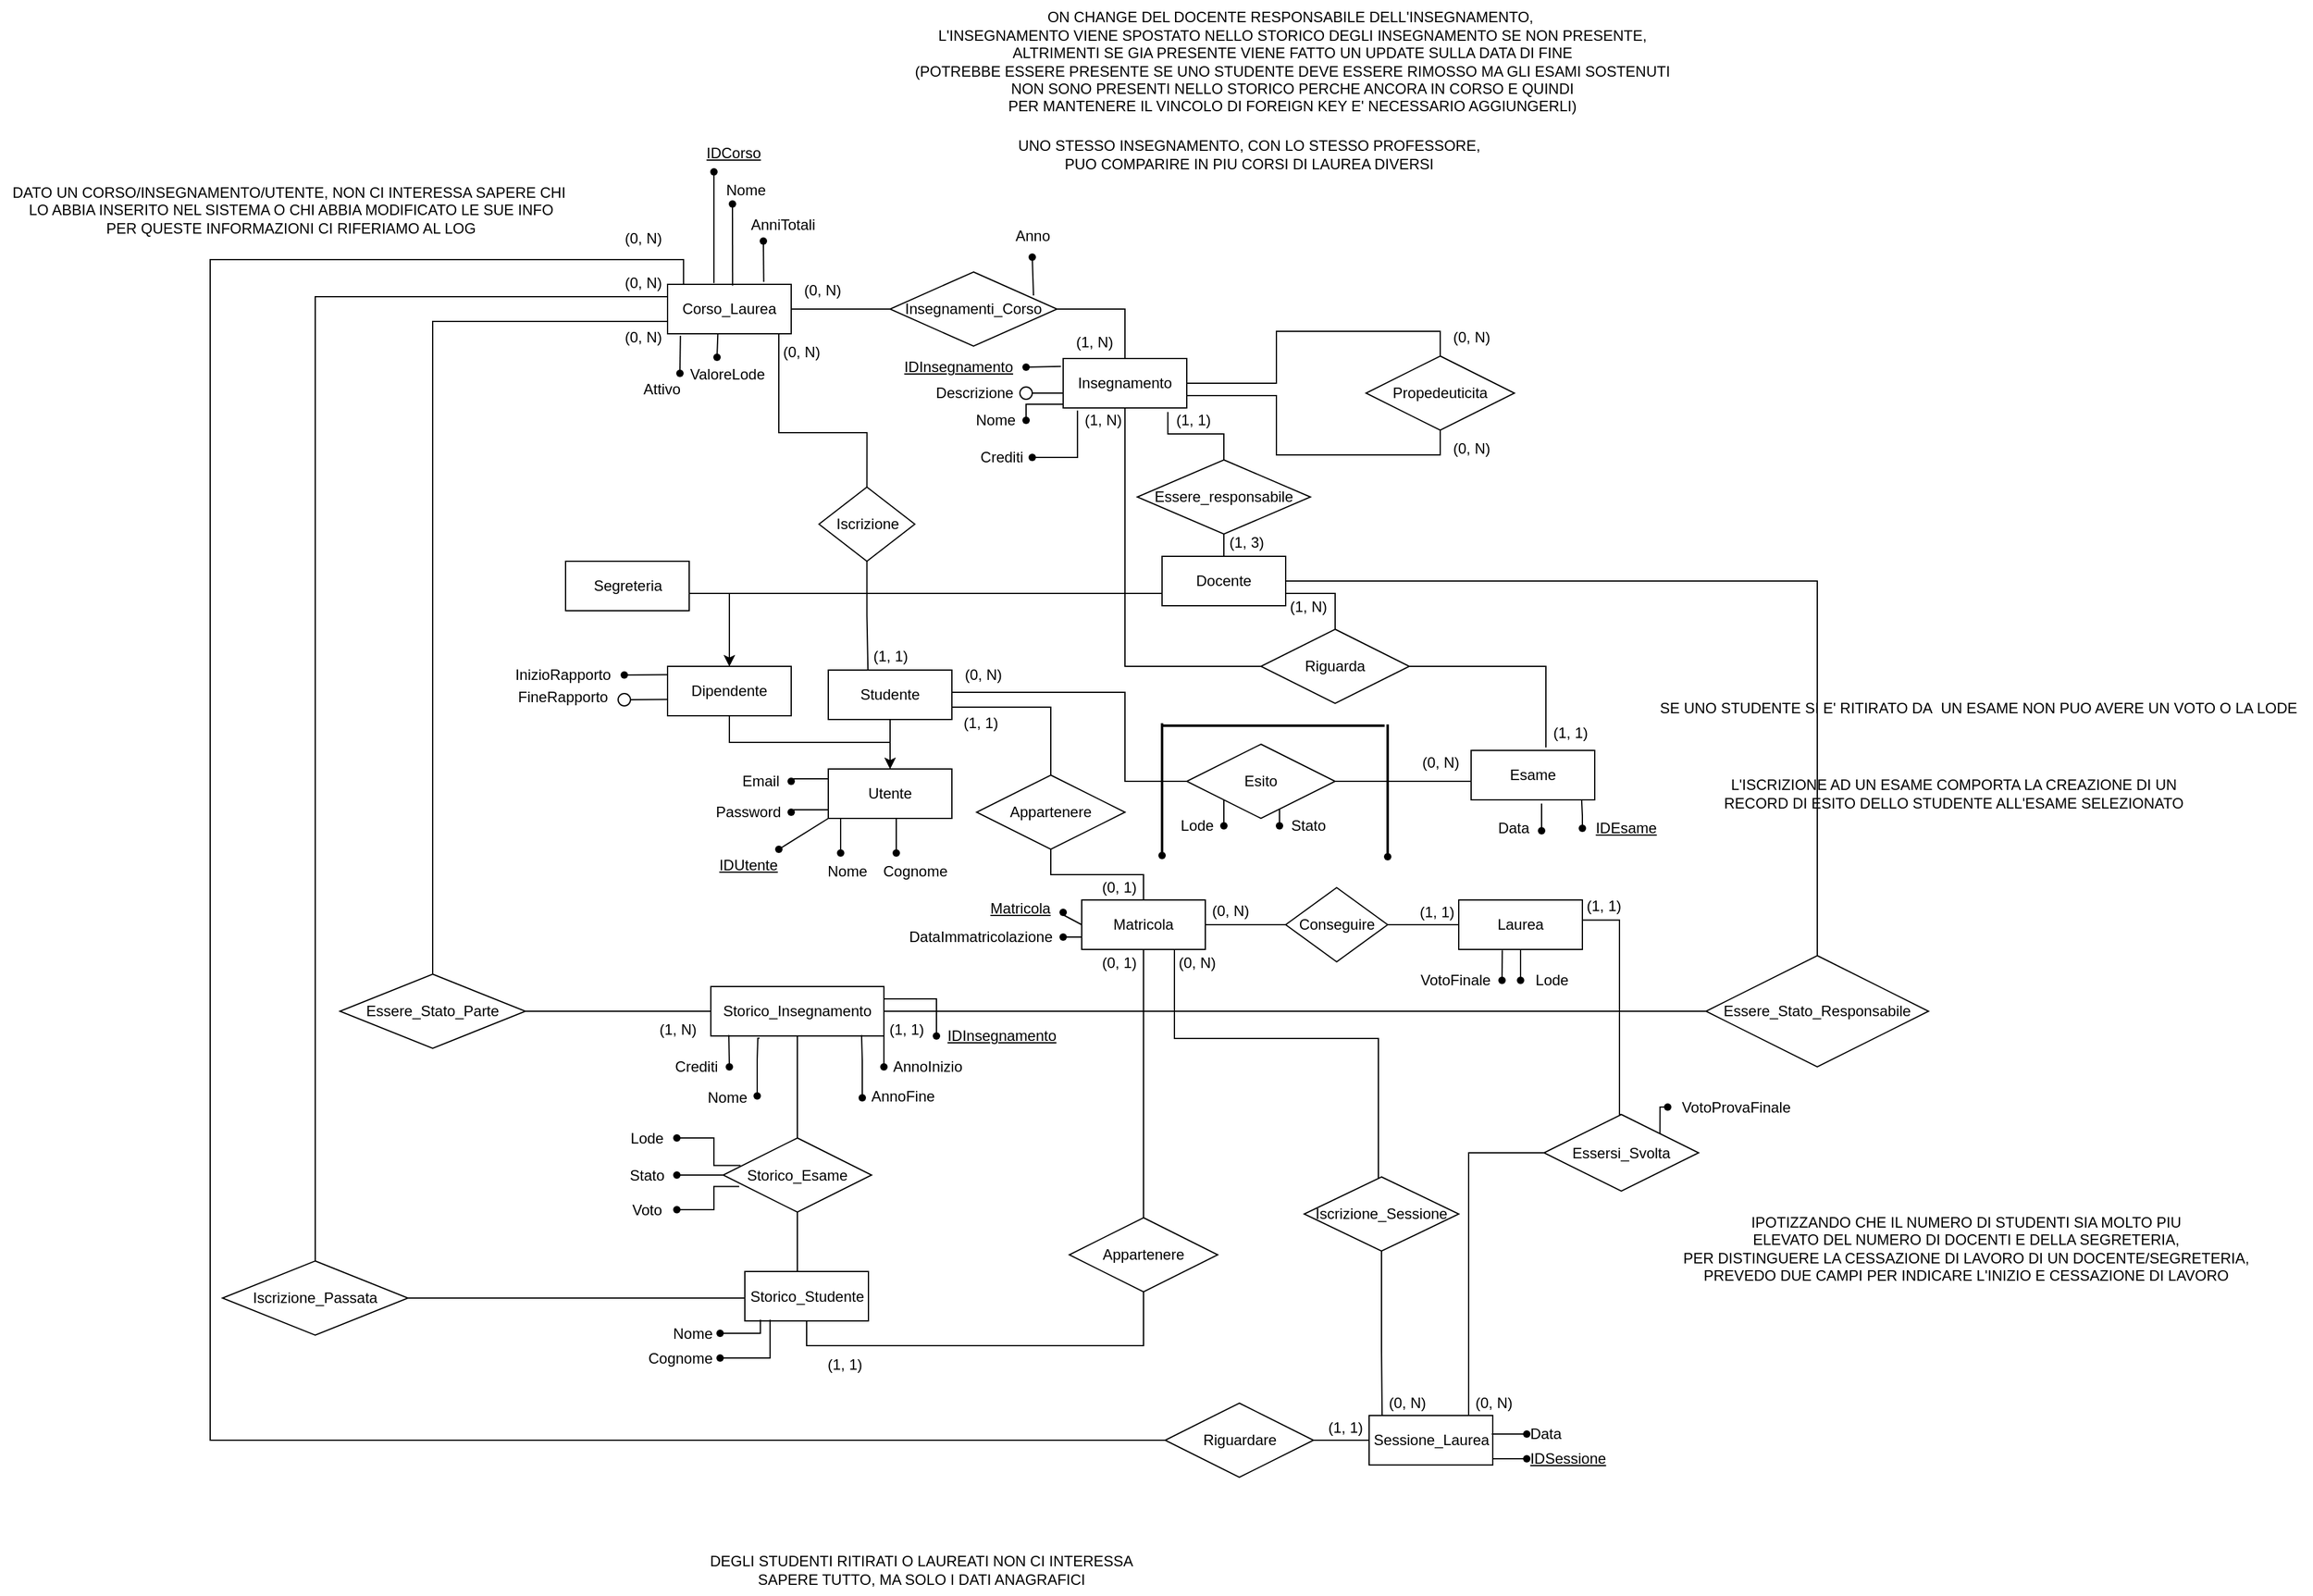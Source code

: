 <mxfile version="21.3.2" type="device" pages="2">
  <diagram name="ER" id="HODhgzX3EVLVLqx_ZmJ5">
    <mxGraphModel dx="2784" dy="1659" grid="1" gridSize="10" guides="1" tooltips="1" connect="1" arrows="1" fold="1" page="1" pageScale="1" pageWidth="1169" pageHeight="827" math="0" shadow="0">
      <root>
        <mxCell id="0" />
        <mxCell id="1" parent="0" />
        <mxCell id="3iWtEARyDN6ATdgSiS8p-9" value="Utente" style="whiteSpace=wrap;html=1;align=center;" parent="1" vertex="1">
          <mxGeometry x="380" y="542" width="100" height="40" as="geometry" />
        </mxCell>
        <mxCell id="3iWtEARyDN6ATdgSiS8p-14" style="edgeStyle=orthogonalEdgeStyle;rounded=0;orthogonalLoop=1;jettySize=auto;html=1;" parent="1" source="3iWtEARyDN6ATdgSiS8p-10" target="3iWtEARyDN6ATdgSiS8p-9" edge="1">
          <mxGeometry relative="1" as="geometry" />
        </mxCell>
        <mxCell id="3iWtEARyDN6ATdgSiS8p-98" style="edgeStyle=orthogonalEdgeStyle;rounded=0;orthogonalLoop=1;jettySize=auto;html=1;entryX=0;entryY=0.5;entryDx=0;entryDy=0;endArrow=none;endFill=0;" parent="1" source="3iWtEARyDN6ATdgSiS8p-10" target="3iWtEARyDN6ATdgSiS8p-95" edge="1">
          <mxGeometry relative="1" as="geometry">
            <Array as="points">
              <mxPoint x="620" y="480" />
              <mxPoint x="620" y="552" />
            </Array>
          </mxGeometry>
        </mxCell>
        <mxCell id="3iWtEARyDN6ATdgSiS8p-10" value="Studente" style="whiteSpace=wrap;html=1;align=center;" parent="1" vertex="1">
          <mxGeometry x="380" y="462" width="100" height="40" as="geometry" />
        </mxCell>
        <mxCell id="3iWtEARyDN6ATdgSiS8p-15" style="edgeStyle=orthogonalEdgeStyle;rounded=0;orthogonalLoop=1;jettySize=auto;html=1;entryX=0.5;entryY=0;entryDx=0;entryDy=0;" parent="1" source="3iWtEARyDN6ATdgSiS8p-11" target="3iWtEARyDN6ATdgSiS8p-112" edge="1">
          <mxGeometry relative="1" as="geometry">
            <Array as="points">
              <mxPoint x="300" y="400" />
            </Array>
          </mxGeometry>
        </mxCell>
        <mxCell id="3iWtEARyDN6ATdgSiS8p-38" style="edgeStyle=orthogonalEdgeStyle;rounded=0;orthogonalLoop=1;jettySize=auto;html=1;entryX=0.5;entryY=1;entryDx=0;entryDy=0;endArrow=none;endFill=0;" parent="1" source="3iWtEARyDN6ATdgSiS8p-11" target="3iWtEARyDN6ATdgSiS8p-37" edge="1">
          <mxGeometry relative="1" as="geometry">
            <Array as="points">
              <mxPoint x="700" y="372" />
            </Array>
          </mxGeometry>
        </mxCell>
        <mxCell id="7vnBk8emVIsdYifyHRpd-11" style="edgeStyle=orthogonalEdgeStyle;rounded=0;orthogonalLoop=1;jettySize=auto;html=1;entryX=0.5;entryY=0;entryDx=0;entryDy=0;endArrow=none;endFill=0;" parent="1" source="3iWtEARyDN6ATdgSiS8p-11" target="3iWtEARyDN6ATdgSiS8p-127" edge="1">
          <mxGeometry relative="1" as="geometry" />
        </mxCell>
        <mxCell id="7vnBk8emVIsdYifyHRpd-20" style="edgeStyle=orthogonalEdgeStyle;rounded=0;orthogonalLoop=1;jettySize=auto;html=1;entryX=0.5;entryY=0;entryDx=0;entryDy=0;endArrow=none;endFill=0;" parent="1" source="3iWtEARyDN6ATdgSiS8p-11" target="3iWtEARyDN6ATdgSiS8p-78" edge="1">
          <mxGeometry relative="1" as="geometry">
            <Array as="points">
              <mxPoint x="790" y="400" />
            </Array>
          </mxGeometry>
        </mxCell>
        <mxCell id="3iWtEARyDN6ATdgSiS8p-11" value="Docente" style="whiteSpace=wrap;html=1;align=center;" parent="1" vertex="1">
          <mxGeometry x="650" y="370" width="100" height="40" as="geometry" />
        </mxCell>
        <mxCell id="3iWtEARyDN6ATdgSiS8p-113" style="edgeStyle=orthogonalEdgeStyle;rounded=0;orthogonalLoop=1;jettySize=auto;html=1;entryX=0.5;entryY=0;entryDx=0;entryDy=0;exitX=1;exitY=0.75;exitDx=0;exitDy=0;" parent="1" source="3iWtEARyDN6ATdgSiS8p-12" target="3iWtEARyDN6ATdgSiS8p-112" edge="1">
          <mxGeometry relative="1" as="geometry">
            <Array as="points">
              <mxPoint x="267" y="400" />
              <mxPoint x="300" y="400" />
            </Array>
          </mxGeometry>
        </mxCell>
        <mxCell id="3iWtEARyDN6ATdgSiS8p-12" value="Segreteria" style="whiteSpace=wrap;html=1;align=center;" parent="1" vertex="1">
          <mxGeometry x="167.5" y="374" width="100" height="40" as="geometry" />
        </mxCell>
        <mxCell id="3iWtEARyDN6ATdgSiS8p-19" value="Matricola" style="text;html=1;align=center;verticalAlign=middle;resizable=0;points=[];autosize=1;strokeColor=none;fillColor=none;fontStyle=4" parent="1" vertex="1">
          <mxGeometry x="500" y="640" width="70" height="30" as="geometry" />
        </mxCell>
        <mxCell id="3iWtEARyDN6ATdgSiS8p-55" style="edgeStyle=orthogonalEdgeStyle;rounded=0;orthogonalLoop=1;jettySize=auto;html=1;entryX=0;entryY=0.5;entryDx=0;entryDy=0;endArrow=none;endFill=0;" parent="1" source="3iWtEARyDN6ATdgSiS8p-21" target="3iWtEARyDN6ATdgSiS8p-54" edge="1">
          <mxGeometry relative="1" as="geometry" />
        </mxCell>
        <mxCell id="7vnBk8emVIsdYifyHRpd-15" style="edgeStyle=orthogonalEdgeStyle;rounded=0;orthogonalLoop=1;jettySize=auto;html=1;endArrow=none;endFill=0;exitX=0;exitY=0.75;exitDx=0;exitDy=0;" parent="1" source="3iWtEARyDN6ATdgSiS8p-21" target="3iWtEARyDN6ATdgSiS8p-138" edge="1">
          <mxGeometry relative="1" as="geometry" />
        </mxCell>
        <mxCell id="3iWtEARyDN6ATdgSiS8p-21" value="Corso_Laurea" style="whiteSpace=wrap;html=1;align=center;" parent="1" vertex="1">
          <mxGeometry x="250" y="150" width="100" height="40" as="geometry" />
        </mxCell>
        <mxCell id="3iWtEARyDN6ATdgSiS8p-74" style="edgeStyle=orthogonalEdgeStyle;rounded=0;orthogonalLoop=1;jettySize=auto;html=1;entryX=0.5;entryY=0;entryDx=0;entryDy=0;endArrow=none;endFill=0;" parent="1" source="3iWtEARyDN6ATdgSiS8p-22" target="3iWtEARyDN6ATdgSiS8p-73" edge="1">
          <mxGeometry relative="1" as="geometry" />
        </mxCell>
        <mxCell id="7vnBk8emVIsdYifyHRpd-19" style="edgeStyle=orthogonalEdgeStyle;rounded=0;orthogonalLoop=1;jettySize=auto;html=1;entryX=0;entryY=0.5;entryDx=0;entryDy=0;endArrow=none;endFill=0;" parent="1" source="3iWtEARyDN6ATdgSiS8p-22" target="3iWtEARyDN6ATdgSiS8p-78" edge="1">
          <mxGeometry relative="1" as="geometry">
            <Array as="points">
              <mxPoint x="620" y="459" />
            </Array>
          </mxGeometry>
        </mxCell>
        <mxCell id="3iWtEARyDN6ATdgSiS8p-22" value="Insegnamento" style="whiteSpace=wrap;html=1;align=center;" parent="1" vertex="1">
          <mxGeometry x="570" y="210" width="100" height="40" as="geometry" />
        </mxCell>
        <mxCell id="3iWtEARyDN6ATdgSiS8p-24" value="" style="endArrow=none;html=1;rounded=0;" parent="1" edge="1">
          <mxGeometry width="50" height="50" relative="1" as="geometry">
            <mxPoint x="390" y="610" as="sourcePoint" />
            <mxPoint x="390" y="582" as="targetPoint" />
          </mxGeometry>
        </mxCell>
        <mxCell id="3iWtEARyDN6ATdgSiS8p-25" value="" style="shape=waypoint;sketch=0;fillStyle=solid;size=6;pointerEvents=1;points=[];fillColor=none;resizable=0;rotatable=0;perimeter=centerPerimeter;snapToPoint=1;" parent="1" vertex="1">
          <mxGeometry x="380" y="600" width="20" height="20" as="geometry" />
        </mxCell>
        <mxCell id="3iWtEARyDN6ATdgSiS8p-26" value="Nome" style="text;html=1;align=center;verticalAlign=middle;resizable=0;points=[];autosize=1;strokeColor=none;fillColor=none;" parent="1" vertex="1">
          <mxGeometry x="365" y="610" width="60" height="30" as="geometry" />
        </mxCell>
        <mxCell id="3iWtEARyDN6ATdgSiS8p-27" value="" style="endArrow=none;html=1;rounded=0;exitX=0.25;exitY=0;exitDx=0;exitDy=0;exitPerimeter=0;" parent="1" source="3iWtEARyDN6ATdgSiS8p-28" edge="1">
          <mxGeometry width="50" height="50" relative="1" as="geometry">
            <mxPoint x="440" y="590" as="sourcePoint" />
            <mxPoint x="435" y="582" as="targetPoint" />
          </mxGeometry>
        </mxCell>
        <mxCell id="3iWtEARyDN6ATdgSiS8p-28" value="" style="shape=waypoint;sketch=0;fillStyle=solid;size=6;pointerEvents=1;points=[];fillColor=none;resizable=0;rotatable=0;perimeter=centerPerimeter;snapToPoint=1;" parent="1" vertex="1">
          <mxGeometry x="425" y="600" width="20" height="20" as="geometry" />
        </mxCell>
        <mxCell id="3iWtEARyDN6ATdgSiS8p-29" value="Cognome" style="text;html=1;align=center;verticalAlign=middle;resizable=0;points=[];autosize=1;strokeColor=none;fillColor=none;" parent="1" vertex="1">
          <mxGeometry x="410" y="610" width="80" height="30" as="geometry" />
        </mxCell>
        <mxCell id="3iWtEARyDN6ATdgSiS8p-30" value="" style="endArrow=none;html=1;rounded=0;" parent="1" edge="1">
          <mxGeometry width="50" height="50" relative="1" as="geometry">
            <mxPoint x="350" y="550" as="sourcePoint" />
            <mxPoint x="380" y="550" as="targetPoint" />
          </mxGeometry>
        </mxCell>
        <mxCell id="3iWtEARyDN6ATdgSiS8p-31" value="" style="shape=waypoint;sketch=0;fillStyle=solid;size=6;pointerEvents=1;points=[];fillColor=none;resizable=0;rotatable=0;perimeter=centerPerimeter;snapToPoint=1;" parent="1" vertex="1">
          <mxGeometry x="340" y="542" width="20" height="20" as="geometry" />
        </mxCell>
        <mxCell id="3iWtEARyDN6ATdgSiS8p-33" value="Email" style="text;html=1;align=center;verticalAlign=middle;resizable=0;points=[];autosize=1;strokeColor=none;fillColor=none;" parent="1" vertex="1">
          <mxGeometry x="300" y="537" width="50" height="30" as="geometry" />
        </mxCell>
        <mxCell id="3iWtEARyDN6ATdgSiS8p-34" value="" style="endArrow=none;html=1;rounded=0;" parent="1" edge="1">
          <mxGeometry width="50" height="50" relative="1" as="geometry">
            <mxPoint x="350" y="575" as="sourcePoint" />
            <mxPoint x="380" y="575" as="targetPoint" />
          </mxGeometry>
        </mxCell>
        <mxCell id="3iWtEARyDN6ATdgSiS8p-35" value="" style="shape=waypoint;sketch=0;fillStyle=solid;size=6;pointerEvents=1;points=[];fillColor=none;resizable=0;rotatable=0;perimeter=centerPerimeter;snapToPoint=1;" parent="1" vertex="1">
          <mxGeometry x="340" y="567" width="20" height="20" as="geometry" />
        </mxCell>
        <mxCell id="3iWtEARyDN6ATdgSiS8p-36" value="Password" style="text;html=1;align=center;verticalAlign=middle;resizable=0;points=[];autosize=1;strokeColor=none;fillColor=none;" parent="1" vertex="1">
          <mxGeometry x="275" y="562" width="80" height="30" as="geometry" />
        </mxCell>
        <mxCell id="3iWtEARyDN6ATdgSiS8p-39" style="edgeStyle=orthogonalEdgeStyle;rounded=0;orthogonalLoop=1;jettySize=auto;html=1;entryX=0.847;entryY=1.08;entryDx=0;entryDy=0;endArrow=none;endFill=0;entryPerimeter=0;" parent="1" source="3iWtEARyDN6ATdgSiS8p-37" target="3iWtEARyDN6ATdgSiS8p-22" edge="1">
          <mxGeometry relative="1" as="geometry" />
        </mxCell>
        <mxCell id="3iWtEARyDN6ATdgSiS8p-37" value="Essere_responsabile" style="shape=rhombus;perimeter=rhombusPerimeter;whiteSpace=wrap;html=1;align=center;" parent="1" vertex="1">
          <mxGeometry x="630" y="292" width="140" height="60" as="geometry" />
        </mxCell>
        <mxCell id="3iWtEARyDN6ATdgSiS8p-41" value="(1, 3)" style="text;html=1;align=center;verticalAlign=middle;resizable=0;points=[];autosize=1;strokeColor=none;fillColor=none;" parent="1" vertex="1">
          <mxGeometry x="693" y="344" width="50" height="30" as="geometry" />
        </mxCell>
        <mxCell id="3iWtEARyDN6ATdgSiS8p-56" style="edgeStyle=orthogonalEdgeStyle;rounded=0;orthogonalLoop=1;jettySize=auto;html=1;entryX=0.5;entryY=0;entryDx=0;entryDy=0;endArrow=none;endFill=0;" parent="1" source="3iWtEARyDN6ATdgSiS8p-54" target="3iWtEARyDN6ATdgSiS8p-22" edge="1">
          <mxGeometry relative="1" as="geometry" />
        </mxCell>
        <mxCell id="3iWtEARyDN6ATdgSiS8p-54" value="Insegnamenti_Corso" style="shape=rhombus;perimeter=rhombusPerimeter;whiteSpace=wrap;html=1;align=center;" parent="1" vertex="1">
          <mxGeometry x="430" y="140" width="135" height="60" as="geometry" />
        </mxCell>
        <mxCell id="3iWtEARyDN6ATdgSiS8p-57" value="(0, N)" style="text;html=1;align=center;verticalAlign=middle;resizable=0;points=[];autosize=1;strokeColor=none;fillColor=none;" parent="1" vertex="1">
          <mxGeometry x="350" y="140" width="50" height="30" as="geometry" />
        </mxCell>
        <mxCell id="3iWtEARyDN6ATdgSiS8p-58" value="(1, N)" style="text;html=1;align=center;verticalAlign=middle;resizable=0;points=[];autosize=1;strokeColor=none;fillColor=none;" parent="1" vertex="1">
          <mxGeometry x="570" y="182" width="50" height="30" as="geometry" />
        </mxCell>
        <mxCell id="3iWtEARyDN6ATdgSiS8p-59" value="ON CHANGE DEL DOCENTE RESPONSABILE DELL&#39;INSEGNAMENTO,&amp;nbsp;&lt;br&gt;L&#39;INSEGNAMENTO VIENE SPOSTATO NELLO STORICO DEGLI INSEGNAMENTO&amp;nbsp;SE NON PRESENTE, &lt;br&gt;ALTRIMENTI SE GIA PRESENTE VIENE FATTO UN UPDATE SULLA DATA DI FINE&lt;br&gt;(POTREBBE ESSERE PRESENTE SE UNO STUDENTE DEVE ESSERE RIMOSSO MA GLI ESAMI SOSTENUTI&lt;br&gt;NON SONO PRESENTI NELLO STORICO PERCHE ANCORA IN CORSO E QUINDI &lt;br&gt;PER MANTENERE IL VINCOLO DI FOREIGN KEY E&#39; NECESSARIO AGGIUNGERLI)" style="text;html=1;align=center;verticalAlign=middle;resizable=0;points=[];autosize=1;strokeColor=none;fillColor=none;" parent="1" vertex="1">
          <mxGeometry x="440" y="-80" width="630" height="100" as="geometry" />
        </mxCell>
        <mxCell id="3iWtEARyDN6ATdgSiS8p-66" value="IDInsegnamento" style="text;html=1;align=center;verticalAlign=middle;resizable=0;points=[];autosize=1;strokeColor=none;fillColor=none;fontStyle=4" parent="1" vertex="1">
          <mxGeometry x="430" y="202" width="110" height="30" as="geometry" />
        </mxCell>
        <mxCell id="3iWtEARyDN6ATdgSiS8p-67" value="Nome" style="text;html=1;align=center;verticalAlign=middle;resizable=0;points=[];autosize=1;strokeColor=none;fillColor=none;" parent="1" vertex="1">
          <mxGeometry x="485" y="245" width="60" height="30" as="geometry" />
        </mxCell>
        <mxCell id="3iWtEARyDN6ATdgSiS8p-68" value="Descrizione" style="text;html=1;align=center;verticalAlign=middle;resizable=0;points=[];autosize=1;strokeColor=none;fillColor=none;" parent="1" vertex="1">
          <mxGeometry x="452.5" y="223" width="90" height="30" as="geometry" />
        </mxCell>
        <mxCell id="3iWtEARyDN6ATdgSiS8p-69" value="Anno" style="text;html=1;align=center;verticalAlign=middle;resizable=0;points=[];autosize=1;strokeColor=none;fillColor=none;" parent="1" vertex="1">
          <mxGeometry x="520" y="96" width="50" height="30" as="geometry" />
        </mxCell>
        <mxCell id="3iWtEARyDN6ATdgSiS8p-70" value="IDCorso" style="text;html=1;align=center;verticalAlign=middle;resizable=0;points=[];autosize=1;strokeColor=none;fillColor=none;fontStyle=4" parent="1" vertex="1">
          <mxGeometry x="267.5" y="29.04" width="70" height="30" as="geometry" />
        </mxCell>
        <mxCell id="3iWtEARyDN6ATdgSiS8p-71" value="Nome" style="text;html=1;align=center;verticalAlign=middle;resizable=0;points=[];autosize=1;strokeColor=none;fillColor=none;" parent="1" vertex="1">
          <mxGeometry x="282.5" y="59.04" width="60" height="30" as="geometry" />
        </mxCell>
        <mxCell id="3iWtEARyDN6ATdgSiS8p-72" value="AnniTotali" style="text;html=1;align=center;verticalAlign=middle;resizable=0;points=[];autosize=1;strokeColor=none;fillColor=none;" parent="1" vertex="1">
          <mxGeometry x="302.5" y="87.04" width="80" height="30" as="geometry" />
        </mxCell>
        <mxCell id="3iWtEARyDN6ATdgSiS8p-75" style="edgeStyle=orthogonalEdgeStyle;rounded=0;orthogonalLoop=1;jettySize=auto;html=1;exitX=0.5;exitY=1;exitDx=0;exitDy=0;entryX=1;entryY=0.75;entryDx=0;entryDy=0;endArrow=none;endFill=0;" parent="1" source="3iWtEARyDN6ATdgSiS8p-73" target="3iWtEARyDN6ATdgSiS8p-22" edge="1">
          <mxGeometry relative="1" as="geometry">
            <mxPoint x="770.667" y="280" as="targetPoint" />
          </mxGeometry>
        </mxCell>
        <mxCell id="3iWtEARyDN6ATdgSiS8p-73" value="Propedeuticita" style="shape=rhombus;perimeter=rhombusPerimeter;whiteSpace=wrap;html=1;align=center;" parent="1" vertex="1">
          <mxGeometry x="815" y="208" width="120" height="60" as="geometry" />
        </mxCell>
        <mxCell id="3iWtEARyDN6ATdgSiS8p-76" value="(0, N)" style="text;html=1;align=center;verticalAlign=middle;resizable=0;points=[];autosize=1;strokeColor=none;fillColor=none;" parent="1" vertex="1">
          <mxGeometry x="875" y="178" width="50" height="30" as="geometry" />
        </mxCell>
        <mxCell id="3iWtEARyDN6ATdgSiS8p-77" value="(0, N)" style="text;html=1;align=center;verticalAlign=middle;resizable=0;points=[];autosize=1;strokeColor=none;fillColor=none;" parent="1" vertex="1">
          <mxGeometry x="875" y="268" width="50" height="30" as="geometry" />
        </mxCell>
        <mxCell id="3iWtEARyDN6ATdgSiS8p-83" style="edgeStyle=orthogonalEdgeStyle;rounded=0;orthogonalLoop=1;jettySize=auto;html=1;entryX=0.605;entryY=-0.06;entryDx=0;entryDy=0;entryPerimeter=0;endArrow=none;endFill=0;" parent="1" source="3iWtEARyDN6ATdgSiS8p-78" target="3iWtEARyDN6ATdgSiS8p-81" edge="1">
          <mxGeometry relative="1" as="geometry" />
        </mxCell>
        <mxCell id="3iWtEARyDN6ATdgSiS8p-78" value="Riguarda" style="shape=rhombus;perimeter=rhombusPerimeter;whiteSpace=wrap;html=1;align=center;" parent="1" vertex="1">
          <mxGeometry x="730" y="429" width="120" height="60" as="geometry" />
        </mxCell>
        <mxCell id="3iWtEARyDN6ATdgSiS8p-96" style="edgeStyle=orthogonalEdgeStyle;rounded=0;orthogonalLoop=1;jettySize=auto;html=1;entryX=1;entryY=0.5;entryDx=0;entryDy=0;exitX=0;exitY=0.5;exitDx=0;exitDy=0;endArrow=none;endFill=0;" parent="1" source="3iWtEARyDN6ATdgSiS8p-81" target="3iWtEARyDN6ATdgSiS8p-95" edge="1">
          <mxGeometry relative="1" as="geometry">
            <Array as="points">
              <mxPoint x="900" y="552" />
            </Array>
          </mxGeometry>
        </mxCell>
        <mxCell id="3iWtEARyDN6ATdgSiS8p-81" value="Esame" style="whiteSpace=wrap;html=1;align=center;" parent="1" vertex="1">
          <mxGeometry x="900" y="527" width="100" height="40" as="geometry" />
        </mxCell>
        <mxCell id="3iWtEARyDN6ATdgSiS8p-86" value="Data" style="text;html=1;align=center;verticalAlign=middle;resizable=0;points=[];autosize=1;strokeColor=none;fillColor=none;" parent="1" vertex="1">
          <mxGeometry x="909" y="575" width="50" height="30" as="geometry" />
        </mxCell>
        <mxCell id="3iWtEARyDN6ATdgSiS8p-95" value="Esito" style="shape=rhombus;perimeter=rhombusPerimeter;whiteSpace=wrap;html=1;align=center;" parent="1" vertex="1">
          <mxGeometry x="670" y="522" width="120" height="60" as="geometry" />
        </mxCell>
        <mxCell id="3iWtEARyDN6ATdgSiS8p-101" value="Lode" style="text;html=1;align=center;verticalAlign=middle;resizable=0;points=[];autosize=1;strokeColor=none;fillColor=none;" parent="1" vertex="1">
          <mxGeometry x="652.5" y="573" width="50" height="30" as="geometry" />
        </mxCell>
        <mxCell id="3iWtEARyDN6ATdgSiS8p-136" style="edgeStyle=orthogonalEdgeStyle;rounded=0;orthogonalLoop=1;jettySize=auto;html=1;entryX=0.5;entryY=0;entryDx=0;entryDy=0;exitX=0.5;exitY=1;exitDx=0;exitDy=0;endArrow=none;endFill=0;" parent="1" source="3iWtEARyDN6ATdgSiS8p-102" target="3iWtEARyDN6ATdgSiS8p-128" edge="1">
          <mxGeometry relative="1" as="geometry">
            <Array as="points">
              <mxPoint x="355" y="841" />
            </Array>
          </mxGeometry>
        </mxCell>
        <mxCell id="7vnBk8emVIsdYifyHRpd-14" style="edgeStyle=orthogonalEdgeStyle;rounded=0;orthogonalLoop=1;jettySize=auto;html=1;entryX=1;entryY=0.5;entryDx=0;entryDy=0;exitX=0;exitY=0.5;exitDx=0;exitDy=0;endArrow=none;endFill=0;" parent="1" source="3iWtEARyDN6ATdgSiS8p-102" target="3iWtEARyDN6ATdgSiS8p-138" edge="1">
          <mxGeometry relative="1" as="geometry">
            <Array as="points">
              <mxPoint x="270" y="738" />
              <mxPoint x="270" y="738" />
            </Array>
          </mxGeometry>
        </mxCell>
        <mxCell id="3iWtEARyDN6ATdgSiS8p-102" value="Storico_Insegnamento" style="whiteSpace=wrap;html=1;align=center;" parent="1" vertex="1">
          <mxGeometry x="285" y="718" width="140" height="40" as="geometry" />
        </mxCell>
        <mxCell id="7vnBk8emVIsdYifyHRpd-93" style="edgeStyle=orthogonalEdgeStyle;rounded=0;orthogonalLoop=1;jettySize=auto;html=1;entryX=1;entryY=0.5;entryDx=0;entryDy=0;endArrow=none;endFill=0;" parent="1" source="3iWtEARyDN6ATdgSiS8p-109" target="7vnBk8emVIsdYifyHRpd-92" edge="1">
          <mxGeometry relative="1" as="geometry">
            <Array as="points">
              <mxPoint x="250" y="970" />
              <mxPoint x="250" y="970" />
            </Array>
          </mxGeometry>
        </mxCell>
        <mxCell id="tMZ3PGHAE2_HA7AJY-PN-1" style="edgeStyle=orthogonalEdgeStyle;rounded=0;orthogonalLoop=1;jettySize=auto;html=1;endArrow=none;endFill=0;" edge="1" parent="1" source="3iWtEARyDN6ATdgSiS8p-109" target="3iWtEARyDN6ATdgSiS8p-128">
          <mxGeometry relative="1" as="geometry">
            <Array as="points">
              <mxPoint x="355" y="930" />
              <mxPoint x="355" y="930" />
            </Array>
          </mxGeometry>
        </mxCell>
        <mxCell id="3iWtEARyDN6ATdgSiS8p-109" value="Storico_Studente" style="whiteSpace=wrap;html=1;align=center;" parent="1" vertex="1">
          <mxGeometry x="312.5" y="948.5" width="100" height="40" as="geometry" />
        </mxCell>
        <mxCell id="3iWtEARyDN6ATdgSiS8p-110" value="IPOTIZZANDO CHE IL NUMERO DI STUDENTI SIA MOLTO PIU &lt;br&gt;ELEVATO DEL NUMERO DI DOCENTI E DELLA SEGRETERIA, &lt;br&gt;PER DISTINGUERE LA CESSAZIONE DI LAVORO DI UN DOCENTE/SEGRETERIA, &lt;br&gt;PREVEDO DUE CAMPI PER INDICARE L&#39;INIZIO E CESSAZIONE DI LAVORO" style="text;html=1;align=center;verticalAlign=middle;resizable=0;points=[];autosize=1;strokeColor=none;fillColor=none;" parent="1" vertex="1">
          <mxGeometry x="1060" y="895" width="480" height="70" as="geometry" />
        </mxCell>
        <mxCell id="3iWtEARyDN6ATdgSiS8p-114" style="edgeStyle=orthogonalEdgeStyle;rounded=0;orthogonalLoop=1;jettySize=auto;html=1;exitX=0.5;exitY=1;exitDx=0;exitDy=0;" parent="1" source="3iWtEARyDN6ATdgSiS8p-112" target="3iWtEARyDN6ATdgSiS8p-9" edge="1">
          <mxGeometry relative="1" as="geometry" />
        </mxCell>
        <mxCell id="3iWtEARyDN6ATdgSiS8p-112" value="Dipendente" style="whiteSpace=wrap;html=1;align=center;" parent="1" vertex="1">
          <mxGeometry x="250" y="459" width="100" height="40" as="geometry" />
        </mxCell>
        <mxCell id="3iWtEARyDN6ATdgSiS8p-115" value="InizioRapporto" style="text;html=1;align=center;verticalAlign=middle;resizable=0;points=[];autosize=1;strokeColor=none;fillColor=none;" parent="1" vertex="1">
          <mxGeometry x="115" y="451" width="100" height="30" as="geometry" />
        </mxCell>
        <mxCell id="3iWtEARyDN6ATdgSiS8p-116" value="FineRapporto" style="text;html=1;align=center;verticalAlign=middle;resizable=0;points=[];autosize=1;strokeColor=none;fillColor=none;" parent="1" vertex="1">
          <mxGeometry x="115" y="469" width="100" height="30" as="geometry" />
        </mxCell>
        <mxCell id="3iWtEARyDN6ATdgSiS8p-117" value="DEGLI STUDENTI RITIRATI O LAUREATI NON CI INTERESSA &lt;br&gt;SAPERE TUTTO, MA SOLO I DATI ANAGRAFICI" style="text;html=1;align=center;verticalAlign=middle;resizable=0;points=[];autosize=1;strokeColor=none;fillColor=none;" parent="1" vertex="1">
          <mxGeometry x="270" y="1170" width="370" height="40" as="geometry" />
        </mxCell>
        <mxCell id="3iWtEARyDN6ATdgSiS8p-119" value="Nome" style="text;html=1;align=center;verticalAlign=middle;resizable=0;points=[];autosize=1;strokeColor=none;fillColor=none;" parent="1" vertex="1">
          <mxGeometry x="240" y="983.5" width="60" height="30" as="geometry" />
        </mxCell>
        <mxCell id="3iWtEARyDN6ATdgSiS8p-121" value="DataImmatricolazione" style="text;html=1;align=center;verticalAlign=middle;resizable=0;points=[];autosize=1;strokeColor=none;fillColor=none;" parent="1" vertex="1">
          <mxGeometry x="432.5" y="663" width="140" height="30" as="geometry" />
        </mxCell>
        <mxCell id="7vnBk8emVIsdYifyHRpd-12" style="edgeStyle=orthogonalEdgeStyle;rounded=0;orthogonalLoop=1;jettySize=auto;html=1;entryX=1;entryY=0.5;entryDx=0;entryDy=0;endArrow=none;endFill=0;" parent="1" source="3iWtEARyDN6ATdgSiS8p-127" target="3iWtEARyDN6ATdgSiS8p-102" edge="1">
          <mxGeometry relative="1" as="geometry" />
        </mxCell>
        <mxCell id="3iWtEARyDN6ATdgSiS8p-127" value="Essere_Stato_Responsabile" style="shape=rhombus;perimeter=rhombusPerimeter;whiteSpace=wrap;html=1;align=center;" parent="1" vertex="1">
          <mxGeometry x="1090" y="693" width="180" height="90" as="geometry" />
        </mxCell>
        <mxCell id="3iWtEARyDN6ATdgSiS8p-128" value="Storico_Esame" style="shape=rhombus;perimeter=rhombusPerimeter;whiteSpace=wrap;html=1;align=center;" parent="1" vertex="1">
          <mxGeometry x="295" y="840.5" width="120" height="60" as="geometry" />
        </mxCell>
        <mxCell id="3iWtEARyDN6ATdgSiS8p-131" value="Voto" style="text;html=1;align=center;verticalAlign=middle;resizable=0;points=[];autosize=1;strokeColor=none;fillColor=none;" parent="1" vertex="1">
          <mxGeometry x="207.5" y="883.5" width="50" height="30" as="geometry" />
        </mxCell>
        <mxCell id="3iWtEARyDN6ATdgSiS8p-132" value="Lode" style="text;html=1;align=center;verticalAlign=middle;resizable=0;points=[];autosize=1;strokeColor=none;fillColor=none;" parent="1" vertex="1">
          <mxGeometry x="207.5" y="825.5" width="50" height="30" as="geometry" />
        </mxCell>
        <mxCell id="3iWtEARyDN6ATdgSiS8p-133" value="SE UNO STUDENTE SI E&#39; RITIRATO DA&amp;nbsp; UN ESAME NON PUO AVERE UN VOTO O LA LODE" style="text;html=1;align=center;verticalAlign=middle;resizable=0;points=[];autosize=1;strokeColor=none;fillColor=none;" parent="1" vertex="1">
          <mxGeometry x="1040" y="478" width="540" height="30" as="geometry" />
        </mxCell>
        <mxCell id="3iWtEARyDN6ATdgSiS8p-134" value="AnnoInizio" style="text;html=1;align=center;verticalAlign=middle;resizable=0;points=[];autosize=1;strokeColor=none;fillColor=none;" parent="1" vertex="1">
          <mxGeometry x="420" y="768" width="80" height="30" as="geometry" />
        </mxCell>
        <mxCell id="3iWtEARyDN6ATdgSiS8p-135" value="AnnoFine" style="text;html=1;align=center;verticalAlign=middle;resizable=0;points=[];autosize=1;strokeColor=none;fillColor=none;" parent="1" vertex="1">
          <mxGeometry x="404.5" y="791.5" width="70" height="30" as="geometry" />
        </mxCell>
        <mxCell id="3iWtEARyDN6ATdgSiS8p-137" value="Attivo" style="text;html=1;align=center;verticalAlign=middle;resizable=0;points=[];autosize=1;strokeColor=none;fillColor=none;" parent="1" vertex="1">
          <mxGeometry x="220" y="220" width="50" height="30" as="geometry" />
        </mxCell>
        <mxCell id="3iWtEARyDN6ATdgSiS8p-138" value="Essere_Stato_Parte" style="shape=rhombus;perimeter=rhombusPerimeter;whiteSpace=wrap;html=1;align=center;" parent="1" vertex="1">
          <mxGeometry x="-15" y="708" width="150" height="60" as="geometry" />
        </mxCell>
        <mxCell id="7vnBk8emVIsdYifyHRpd-1" value="L&#39;ISCRIZIONE AD UN ESAME COMPORTA LA CREAZIONE DI UN&lt;br&gt;RECORD DI ESITO DELLO STUDENTE ALL&#39;ESAME SELEZIONATO" style="text;html=1;align=center;verticalAlign=middle;resizable=0;points=[];autosize=1;strokeColor=none;fillColor=none;" parent="1" vertex="1">
          <mxGeometry x="1090" y="542" width="400" height="40" as="geometry" />
        </mxCell>
        <mxCell id="7vnBk8emVIsdYifyHRpd-2" value="(0, N)" style="text;html=1;align=center;verticalAlign=middle;resizable=0;points=[];autosize=1;strokeColor=none;fillColor=none;" parent="1" vertex="1">
          <mxGeometry x="480" y="451" width="50" height="30" as="geometry" />
        </mxCell>
        <mxCell id="7vnBk8emVIsdYifyHRpd-6" value="UNO STESSO INSEGNAMENTO, CON LO STESSO PROFESSORE, &lt;br&gt;PUO COMPARIRE IN PIU CORSI DI LAUREA DIVERSI" style="text;html=1;align=center;verticalAlign=middle;resizable=0;points=[];autosize=1;strokeColor=none;fillColor=none;" parent="1" vertex="1">
          <mxGeometry x="520" y="25" width="400" height="40" as="geometry" />
        </mxCell>
        <mxCell id="7vnBk8emVIsdYifyHRpd-9" value="DATO UN CORSO/INSEGNAMENTO/UTENTE, NON CI INTERESSA SAPERE CHI&amp;nbsp;&lt;br&gt;LO ABBIA INSERITO NEL SISTEMA O CHI ABBIA MODIFICATO LE SUE INFO&lt;br&gt;PER QUESTE INFORMAZIONI CI RIFERIAMO AL LOG" style="text;html=1;align=center;verticalAlign=middle;resizable=0;points=[];autosize=1;strokeColor=none;fillColor=none;" parent="1" vertex="1">
          <mxGeometry x="-290" y="60" width="470" height="60" as="geometry" />
        </mxCell>
        <mxCell id="7vnBk8emVIsdYifyHRpd-10" value="IDUtente" style="text;html=1;align=center;verticalAlign=middle;resizable=0;points=[];autosize=1;strokeColor=none;fillColor=none;fontStyle=4" parent="1" vertex="1">
          <mxGeometry x="280" y="605" width="70" height="30" as="geometry" />
        </mxCell>
        <mxCell id="7vnBk8emVIsdYifyHRpd-16" value="(0, N)" style="text;html=1;align=center;verticalAlign=middle;resizable=0;points=[];autosize=1;strokeColor=none;fillColor=none;" parent="1" vertex="1">
          <mxGeometry x="205" y="178" width="50" height="30" as="geometry" />
        </mxCell>
        <mxCell id="7vnBk8emVIsdYifyHRpd-17" value="(1, N)" style="text;html=1;align=center;verticalAlign=middle;resizable=0;points=[];autosize=1;strokeColor=none;fillColor=none;" parent="1" vertex="1">
          <mxGeometry x="232.5" y="738" width="50" height="30" as="geometry" />
        </mxCell>
        <mxCell id="7vnBk8emVIsdYifyHRpd-23" value="IDEsame" style="text;html=1;align=center;verticalAlign=middle;resizable=0;points=[];autosize=1;strokeColor=none;fillColor=none;fontStyle=4" parent="1" vertex="1">
          <mxGeometry x="990" y="575" width="70" height="30" as="geometry" />
        </mxCell>
        <mxCell id="7vnBk8emVIsdYifyHRpd-24" value="(1, 1)" style="text;html=1;align=center;verticalAlign=middle;resizable=0;points=[];autosize=1;strokeColor=none;fillColor=none;" parent="1" vertex="1">
          <mxGeometry x="650" y="245" width="50" height="30" as="geometry" />
        </mxCell>
        <mxCell id="7vnBk8emVIsdYifyHRpd-25" value="(1, N)" style="text;html=1;align=center;verticalAlign=middle;resizable=0;points=[];autosize=1;strokeColor=none;fillColor=none;" parent="1" vertex="1">
          <mxGeometry x="577" y="245" width="50" height="30" as="geometry" />
        </mxCell>
        <mxCell id="7vnBk8emVIsdYifyHRpd-26" value="(1, N)" style="text;html=1;align=center;verticalAlign=middle;resizable=0;points=[];autosize=1;strokeColor=none;fillColor=none;" parent="1" vertex="1">
          <mxGeometry x="743" y="396" width="50" height="30" as="geometry" />
        </mxCell>
        <mxCell id="7vnBk8emVIsdYifyHRpd-27" value="(1, 1)" style="text;html=1;align=center;verticalAlign=middle;resizable=0;points=[];autosize=1;strokeColor=none;fillColor=none;" parent="1" vertex="1">
          <mxGeometry x="955" y="498" width="50" height="30" as="geometry" />
        </mxCell>
        <mxCell id="7vnBk8emVIsdYifyHRpd-28" value="" style="shape=waypoint;sketch=0;size=6;pointerEvents=1;points=[];fillColor=none;resizable=0;rotatable=0;perimeter=centerPerimeter;snapToPoint=1;" parent="1" vertex="1">
          <mxGeometry x="640" y="602" width="20" height="20" as="geometry" />
        </mxCell>
        <mxCell id="7vnBk8emVIsdYifyHRpd-30" value="" style="line;strokeWidth=2;html=1;rotation=-90;" parent="1" vertex="1">
          <mxGeometry x="597.5" y="552.5" width="105" height="10" as="geometry" />
        </mxCell>
        <mxCell id="7vnBk8emVIsdYifyHRpd-32" value="" style="line;strokeWidth=2;html=1;rotation=0;" parent="1" vertex="1">
          <mxGeometry x="650" y="502" width="180" height="10" as="geometry" />
        </mxCell>
        <mxCell id="7vnBk8emVIsdYifyHRpd-34" value="" style="shape=waypoint;sketch=0;size=6;pointerEvents=1;points=[];fillColor=none;resizable=0;rotatable=0;perimeter=centerPerimeter;snapToPoint=1;" parent="1" vertex="1">
          <mxGeometry x="822.5" y="603" width="20" height="20" as="geometry" />
        </mxCell>
        <mxCell id="7vnBk8emVIsdYifyHRpd-35" value="" style="line;strokeWidth=2;html=1;rotation=-90;" parent="1" vertex="1">
          <mxGeometry x="780" y="553.5" width="105" height="10" as="geometry" />
        </mxCell>
        <mxCell id="7vnBk8emVIsdYifyHRpd-36" value="(0, N)" style="text;html=1;align=center;verticalAlign=middle;resizable=0;points=[];autosize=1;strokeColor=none;fillColor=none;" parent="1" vertex="1">
          <mxGeometry x="850" y="522" width="50" height="30" as="geometry" />
        </mxCell>
        <mxCell id="7vnBk8emVIsdYifyHRpd-39" value="" style="shape=waypoint;sketch=0;fillStyle=solid;size=6;pointerEvents=1;points=[];fillColor=none;resizable=0;rotatable=0;perimeter=centerPerimeter;snapToPoint=1;" parent="1" vertex="1">
          <mxGeometry x="205" y="456" width="20" height="20" as="geometry" />
        </mxCell>
        <mxCell id="7vnBk8emVIsdYifyHRpd-41" value="" style="ellipse;whiteSpace=wrap;html=1;aspect=fixed;" parent="1" vertex="1">
          <mxGeometry x="210" y="481" width="10" height="10" as="geometry" />
        </mxCell>
        <mxCell id="7vnBk8emVIsdYifyHRpd-44" value="" style="endArrow=none;html=1;rounded=0;" parent="1" source="7vnBk8emVIsdYifyHRpd-39" edge="1">
          <mxGeometry width="50" height="50" relative="1" as="geometry">
            <mxPoint x="220" y="465.7" as="sourcePoint" />
            <mxPoint x="250" y="465.7" as="targetPoint" />
          </mxGeometry>
        </mxCell>
        <mxCell id="7vnBk8emVIsdYifyHRpd-45" value="" style="endArrow=none;html=1;rounded=0;" parent="1" edge="1">
          <mxGeometry width="50" height="50" relative="1" as="geometry">
            <mxPoint x="220" y="486" as="sourcePoint" />
            <mxPoint x="250" y="485.7" as="targetPoint" />
            <Array as="points">
              <mxPoint x="220" y="486" />
            </Array>
          </mxGeometry>
        </mxCell>
        <mxCell id="7vnBk8emVIsdYifyHRpd-46" value="" style="endArrow=none;html=1;rounded=0;entryX=0;entryY=0.5;entryDx=0;entryDy=0;" parent="1" target="aW0m2fz-T_zUFv7SbKgN-1" edge="1">
          <mxGeometry width="50" height="50" relative="1" as="geometry">
            <mxPoint x="570" y="660" as="sourcePoint" />
            <mxPoint x="440" y="429" as="targetPoint" />
          </mxGeometry>
        </mxCell>
        <mxCell id="3iWtEARyDN6ATdgSiS8p-18" value="" style="shape=waypoint;sketch=0;fillStyle=solid;size=6;pointerEvents=1;points=[];fillColor=none;resizable=0;rotatable=0;perimeter=centerPerimeter;snapToPoint=1;" parent="1" vertex="1">
          <mxGeometry x="560" y="648" width="20" height="20" as="geometry" />
        </mxCell>
        <mxCell id="7vnBk8emVIsdYifyHRpd-49" value="" style="shape=waypoint;sketch=0;fillStyle=solid;size=6;pointerEvents=1;points=[];fillColor=none;resizable=0;rotatable=0;perimeter=centerPerimeter;snapToPoint=1;" parent="1" vertex="1">
          <mxGeometry x="330" y="597" width="20" height="20" as="geometry" />
        </mxCell>
        <mxCell id="7vnBk8emVIsdYifyHRpd-50" value="" style="endArrow=none;html=1;rounded=0;exitX=0;exitY=1;exitDx=0;exitDy=0;" parent="1" source="3iWtEARyDN6ATdgSiS8p-9" target="7vnBk8emVIsdYifyHRpd-49" edge="1">
          <mxGeometry width="50" height="50" relative="1" as="geometry">
            <mxPoint x="250" y="625" as="sourcePoint" />
            <mxPoint x="260" y="553" as="targetPoint" />
          </mxGeometry>
        </mxCell>
        <mxCell id="7vnBk8emVIsdYifyHRpd-51" value="" style="shape=waypoint;sketch=0;fillStyle=solid;size=6;pointerEvents=1;points=[];fillColor=none;resizable=0;rotatable=0;perimeter=centerPerimeter;snapToPoint=1;" parent="1" vertex="1">
          <mxGeometry x="277.5" y="49.04" width="20" height="20" as="geometry" />
        </mxCell>
        <mxCell id="7vnBk8emVIsdYifyHRpd-52" value="" style="endArrow=none;html=1;rounded=0;" parent="1" target="7vnBk8emVIsdYifyHRpd-51" edge="1">
          <mxGeometry width="50" height="50" relative="1" as="geometry">
            <mxPoint x="287.5" y="149.04" as="sourcePoint" />
            <mxPoint x="307.5" y="85.04" as="targetPoint" />
          </mxGeometry>
        </mxCell>
        <mxCell id="7vnBk8emVIsdYifyHRpd-53" value="" style="shape=waypoint;sketch=0;fillStyle=solid;size=6;pointerEvents=1;points=[];fillColor=none;resizable=0;rotatable=0;perimeter=centerPerimeter;snapToPoint=1;" parent="1" vertex="1">
          <mxGeometry x="292.5" y="75.04" width="20" height="20" as="geometry" />
        </mxCell>
        <mxCell id="7vnBk8emVIsdYifyHRpd-54" value="" style="shape=waypoint;sketch=0;fillStyle=solid;size=6;pointerEvents=1;points=[];fillColor=none;resizable=0;rotatable=0;perimeter=centerPerimeter;snapToPoint=1;" parent="1" vertex="1">
          <mxGeometry x="317.5" y="105.04" width="20" height="20" as="geometry" />
        </mxCell>
        <mxCell id="7vnBk8emVIsdYifyHRpd-55" value="" style="shape=waypoint;sketch=0;fillStyle=solid;size=6;pointerEvents=1;points=[];fillColor=none;resizable=0;rotatable=0;perimeter=centerPerimeter;snapToPoint=1;" parent="1" vertex="1">
          <mxGeometry x="250" y="212" width="20" height="20" as="geometry" />
        </mxCell>
        <mxCell id="7vnBk8emVIsdYifyHRpd-56" value="" style="endArrow=none;html=1;rounded=0;entryX=0.445;entryY=0.268;entryDx=0;entryDy=0;entryPerimeter=0;exitX=0.104;exitY=1.042;exitDx=0;exitDy=0;exitPerimeter=0;" parent="1" source="3iWtEARyDN6ATdgSiS8p-21" target="7vnBk8emVIsdYifyHRpd-55" edge="1">
          <mxGeometry width="50" height="50" relative="1" as="geometry">
            <mxPoint x="450" y="180" as="sourcePoint" />
            <mxPoint x="500" y="130" as="targetPoint" />
          </mxGeometry>
        </mxCell>
        <mxCell id="7vnBk8emVIsdYifyHRpd-57" value="" style="endArrow=none;html=1;rounded=0;exitX=0.201;exitY=0.048;exitDx=0;exitDy=0;exitPerimeter=0;" parent="1" target="7vnBk8emVIsdYifyHRpd-53" edge="1">
          <mxGeometry width="50" height="50" relative="1" as="geometry">
            <mxPoint x="302.6" y="150.96" as="sourcePoint" />
            <mxPoint x="532.5" y="129.04" as="targetPoint" />
          </mxGeometry>
        </mxCell>
        <mxCell id="7vnBk8emVIsdYifyHRpd-58" value="" style="endArrow=none;html=1;rounded=0;entryX=0.417;entryY=0.695;entryDx=0;entryDy=0;entryPerimeter=0;exitX=0.453;exitY=-0.025;exitDx=0;exitDy=0;exitPerimeter=0;" parent="1" target="7vnBk8emVIsdYifyHRpd-54" edge="1">
          <mxGeometry width="50" height="50" relative="1" as="geometry">
            <mxPoint x="327.8" y="148.04" as="sourcePoint" />
            <mxPoint x="532.5" y="129.04" as="targetPoint" />
          </mxGeometry>
        </mxCell>
        <mxCell id="7vnBk8emVIsdYifyHRpd-59" value="" style="shape=waypoint;sketch=0;fillStyle=solid;size=6;pointerEvents=1;points=[];fillColor=none;resizable=0;rotatable=0;perimeter=centerPerimeter;snapToPoint=1;" parent="1" vertex="1">
          <mxGeometry x="535" y="118" width="20" height="20" as="geometry" />
        </mxCell>
        <mxCell id="7vnBk8emVIsdYifyHRpd-60" value="" style="shape=waypoint;sketch=0;fillStyle=solid;size=6;pointerEvents=1;points=[];fillColor=none;resizable=0;rotatable=0;perimeter=centerPerimeter;snapToPoint=1;" parent="1" vertex="1">
          <mxGeometry x="530" y="207" width="20" height="20" as="geometry" />
        </mxCell>
        <mxCell id="7vnBk8emVIsdYifyHRpd-65" style="edgeStyle=orthogonalEdgeStyle;rounded=0;orthogonalLoop=1;jettySize=auto;html=1;endArrow=none;endFill=0;" parent="1" source="7vnBk8emVIsdYifyHRpd-61" edge="1">
          <mxGeometry relative="1" as="geometry">
            <mxPoint x="570" y="247" as="targetPoint" />
            <Array as="points">
              <mxPoint x="540" y="247" />
            </Array>
          </mxGeometry>
        </mxCell>
        <mxCell id="7vnBk8emVIsdYifyHRpd-61" value="" style="shape=waypoint;sketch=0;fillStyle=solid;size=6;pointerEvents=1;points=[];fillColor=none;resizable=0;rotatable=0;perimeter=centerPerimeter;snapToPoint=1;" parent="1" vertex="1">
          <mxGeometry x="530" y="250" width="20" height="20" as="geometry" />
        </mxCell>
        <mxCell id="7vnBk8emVIsdYifyHRpd-64" style="edgeStyle=orthogonalEdgeStyle;rounded=0;orthogonalLoop=1;jettySize=auto;html=1;endArrow=none;endFill=0;" parent="1" source="7vnBk8emVIsdYifyHRpd-62" edge="1">
          <mxGeometry relative="1" as="geometry">
            <mxPoint x="570" y="240" as="targetPoint" />
            <Array as="points">
              <mxPoint x="570" y="238" />
            </Array>
          </mxGeometry>
        </mxCell>
        <mxCell id="7vnBk8emVIsdYifyHRpd-62" value="" style="ellipse;whiteSpace=wrap;html=1;aspect=fixed;" parent="1" vertex="1">
          <mxGeometry x="535" y="233" width="10" height="10" as="geometry" />
        </mxCell>
        <mxCell id="7vnBk8emVIsdYifyHRpd-63" value="" style="endArrow=none;html=1;rounded=0;entryX=0.676;entryY=0.712;entryDx=0;entryDy=0;entryPerimeter=0;exitX=-0.018;exitY=0.16;exitDx=0;exitDy=0;exitPerimeter=0;" parent="1" source="3iWtEARyDN6ATdgSiS8p-22" target="7vnBk8emVIsdYifyHRpd-60" edge="1">
          <mxGeometry width="50" height="50" relative="1" as="geometry">
            <mxPoint x="280" y="300" as="sourcePoint" />
            <mxPoint x="330" y="250" as="targetPoint" />
          </mxGeometry>
        </mxCell>
        <mxCell id="7vnBk8emVIsdYifyHRpd-68" style="edgeStyle=orthogonalEdgeStyle;rounded=0;orthogonalLoop=1;jettySize=auto;html=1;entryX=0.444;entryY=0.987;entryDx=0;entryDy=0;entryPerimeter=0;endArrow=none;endFill=0;" parent="1" source="7vnBk8emVIsdYifyHRpd-66" edge="1">
          <mxGeometry relative="1" as="geometry">
            <Array as="points">
              <mxPoint x="990" y="580" />
              <mxPoint x="989" y="580" />
            </Array>
            <mxPoint x="989.4" y="566.48" as="targetPoint" />
          </mxGeometry>
        </mxCell>
        <mxCell id="7vnBk8emVIsdYifyHRpd-66" value="" style="shape=waypoint;sketch=0;size=6;pointerEvents=1;points=[];fillColor=none;resizable=0;rotatable=0;perimeter=centerPerimeter;snapToPoint=1;" parent="1" vertex="1">
          <mxGeometry x="980" y="580" width="20" height="20" as="geometry" />
        </mxCell>
        <mxCell id="7vnBk8emVIsdYifyHRpd-69" style="edgeStyle=orthogonalEdgeStyle;rounded=0;orthogonalLoop=1;jettySize=auto;html=1;endArrow=none;endFill=0;" parent="1" source="7vnBk8emVIsdYifyHRpd-67" edge="1">
          <mxGeometry relative="1" as="geometry">
            <mxPoint x="957" y="570" as="targetPoint" />
          </mxGeometry>
        </mxCell>
        <mxCell id="7vnBk8emVIsdYifyHRpd-67" value="" style="shape=waypoint;sketch=0;size=6;pointerEvents=1;points=[];fillColor=none;resizable=0;rotatable=0;perimeter=centerPerimeter;snapToPoint=1;" parent="1" vertex="1">
          <mxGeometry x="947" y="582" width="20" height="20" as="geometry" />
        </mxCell>
        <mxCell id="7vnBk8emVIsdYifyHRpd-70" value="" style="endArrow=none;html=1;rounded=0;entryX=0.372;entryY=0.406;entryDx=0;entryDy=0;entryPerimeter=0;" parent="1" target="7vnBk8emVIsdYifyHRpd-59" edge="1">
          <mxGeometry width="50" height="50" relative="1" as="geometry">
            <mxPoint x="546" y="159" as="sourcePoint" />
            <mxPoint x="650" y="80" as="targetPoint" />
          </mxGeometry>
        </mxCell>
        <mxCell id="7vnBk8emVIsdYifyHRpd-71" value="Crediti" style="text;html=1;align=center;verticalAlign=middle;resizable=0;points=[];autosize=1;strokeColor=none;fillColor=none;" parent="1" vertex="1">
          <mxGeometry x="490" y="275" width="60" height="30" as="geometry" />
        </mxCell>
        <mxCell id="7vnBk8emVIsdYifyHRpd-73" style="edgeStyle=orthogonalEdgeStyle;rounded=0;orthogonalLoop=1;jettySize=auto;html=1;entryX=0.116;entryY=1.053;entryDx=0;entryDy=0;entryPerimeter=0;endArrow=none;endFill=0;" parent="1" source="7vnBk8emVIsdYifyHRpd-72" target="3iWtEARyDN6ATdgSiS8p-22" edge="1">
          <mxGeometry relative="1" as="geometry" />
        </mxCell>
        <mxCell id="7vnBk8emVIsdYifyHRpd-72" value="" style="shape=waypoint;sketch=0;fillStyle=solid;size=6;pointerEvents=1;points=[];fillColor=none;resizable=0;rotatable=0;perimeter=centerPerimeter;snapToPoint=1;" parent="1" vertex="1">
          <mxGeometry x="535" y="280" width="20" height="20" as="geometry" />
        </mxCell>
        <mxCell id="7vnBk8emVIsdYifyHRpd-74" value="(1, 1)" style="text;html=1;align=center;verticalAlign=middle;resizable=0;points=[];autosize=1;strokeColor=none;fillColor=none;" parent="1" vertex="1">
          <mxGeometry x="417.5" y="738" width="50" height="30" as="geometry" />
        </mxCell>
        <mxCell id="7vnBk8emVIsdYifyHRpd-77" value="IDInsegnamento" style="text;html=1;align=center;verticalAlign=middle;resizable=0;points=[];autosize=1;strokeColor=none;fillColor=none;fontStyle=4" parent="1" vertex="1">
          <mxGeometry x="465" y="743" width="110" height="30" as="geometry" />
        </mxCell>
        <mxCell id="7vnBk8emVIsdYifyHRpd-79" style="edgeStyle=orthogonalEdgeStyle;rounded=0;orthogonalLoop=1;jettySize=auto;html=1;entryX=1;entryY=0.25;entryDx=0;entryDy=0;endArrow=none;endFill=0;" parent="1" source="7vnBk8emVIsdYifyHRpd-78" target="3iWtEARyDN6ATdgSiS8p-102" edge="1">
          <mxGeometry relative="1" as="geometry">
            <Array as="points">
              <mxPoint x="467.5" y="728" />
            </Array>
          </mxGeometry>
        </mxCell>
        <mxCell id="7vnBk8emVIsdYifyHRpd-78" value="" style="shape=waypoint;sketch=0;size=6;pointerEvents=1;points=[];fillColor=none;resizable=0;rotatable=0;perimeter=centerPerimeter;snapToPoint=1;" parent="1" vertex="1">
          <mxGeometry x="457.5" y="748" width="20" height="20" as="geometry" />
        </mxCell>
        <mxCell id="7vnBk8emVIsdYifyHRpd-80" value="Nome" style="text;html=1;align=center;verticalAlign=middle;resizable=0;points=[];autosize=1;strokeColor=none;fillColor=none;" parent="1" vertex="1">
          <mxGeometry x="267.5" y="793" width="60" height="30" as="geometry" />
        </mxCell>
        <mxCell id="7vnBk8emVIsdYifyHRpd-81" value="Crediti" style="text;html=1;align=center;verticalAlign=middle;resizable=0;points=[];autosize=1;strokeColor=none;fillColor=none;" parent="1" vertex="1">
          <mxGeometry x="242.5" y="768" width="60" height="30" as="geometry" />
        </mxCell>
        <mxCell id="7vnBk8emVIsdYifyHRpd-84" value="ValoreLode" style="text;html=1;align=center;verticalAlign=middle;resizable=0;points=[];autosize=1;strokeColor=none;fillColor=none;" parent="1" vertex="1">
          <mxGeometry x="257.5" y="208" width="80" height="30" as="geometry" />
        </mxCell>
        <mxCell id="7vnBk8emVIsdYifyHRpd-87" style="edgeStyle=orthogonalEdgeStyle;rounded=0;orthogonalLoop=1;jettySize=auto;html=1;entryX=0.407;entryY=0.988;entryDx=0;entryDy=0;entryPerimeter=0;endArrow=none;endFill=0;" parent="1" source="7vnBk8emVIsdYifyHRpd-85" target="3iWtEARyDN6ATdgSiS8p-21" edge="1">
          <mxGeometry relative="1" as="geometry" />
        </mxCell>
        <mxCell id="7vnBk8emVIsdYifyHRpd-85" value="" style="shape=waypoint;sketch=0;fillStyle=solid;size=6;pointerEvents=1;points=[];fillColor=none;resizable=0;rotatable=0;perimeter=centerPerimeter;snapToPoint=1;" parent="1" vertex="1">
          <mxGeometry x="280" y="199" width="20" height="20" as="geometry" />
        </mxCell>
        <mxCell id="aW0m2fz-T_zUFv7SbKgN-16" style="edgeStyle=orthogonalEdgeStyle;rounded=0;orthogonalLoop=1;jettySize=auto;html=1;entryX=1;entryY=0.5;entryDx=0;entryDy=0;endArrow=none;endFill=0;" parent="1" source="7vnBk8emVIsdYifyHRpd-88" target="aW0m2fz-T_zUFv7SbKgN-14" edge="1">
          <mxGeometry relative="1" as="geometry" />
        </mxCell>
        <mxCell id="aW0m2fz-T_zUFv7SbKgN-40" style="edgeStyle=orthogonalEdgeStyle;rounded=0;orthogonalLoop=1;jettySize=auto;html=1;entryX=0.5;entryY=0;entryDx=0;entryDy=0;endArrow=none;endFill=0;exitX=1.005;exitY=0.406;exitDx=0;exitDy=0;exitPerimeter=0;" parent="1" source="7vnBk8emVIsdYifyHRpd-88" target="aW0m2fz-T_zUFv7SbKgN-33" edge="1">
          <mxGeometry relative="1" as="geometry">
            <Array as="points">
              <mxPoint x="1020" y="664" />
              <mxPoint x="1020" y="822" />
            </Array>
          </mxGeometry>
        </mxCell>
        <mxCell id="7vnBk8emVIsdYifyHRpd-88" value="Laurea" style="whiteSpace=wrap;html=1;align=center;" parent="1" vertex="1">
          <mxGeometry x="890" y="648" width="100" height="40" as="geometry" />
        </mxCell>
        <mxCell id="7vnBk8emVIsdYifyHRpd-91" value="Cognome" style="text;html=1;align=center;verticalAlign=middle;resizable=0;points=[];autosize=1;strokeColor=none;fillColor=none;" parent="1" vertex="1">
          <mxGeometry x="220" y="1003.5" width="80" height="30" as="geometry" />
        </mxCell>
        <mxCell id="7vnBk8emVIsdYifyHRpd-94" style="edgeStyle=orthogonalEdgeStyle;rounded=0;orthogonalLoop=1;jettySize=auto;html=1;endArrow=none;endFill=0;" parent="1" source="7vnBk8emVIsdYifyHRpd-92" target="3iWtEARyDN6ATdgSiS8p-21" edge="1">
          <mxGeometry relative="1" as="geometry">
            <Array as="points">
              <mxPoint x="-35" y="160" />
            </Array>
          </mxGeometry>
        </mxCell>
        <mxCell id="7vnBk8emVIsdYifyHRpd-92" value="Iscrizione_Passata" style="shape=rhombus;perimeter=rhombusPerimeter;whiteSpace=wrap;html=1;align=center;" parent="1" vertex="1">
          <mxGeometry x="-110" y="940" width="150" height="60" as="geometry" />
        </mxCell>
        <mxCell id="7vnBk8emVIsdYifyHRpd-102" style="edgeStyle=orthogonalEdgeStyle;rounded=0;orthogonalLoop=1;jettySize=auto;html=1;exitX=0.5;exitY=0;exitDx=0;exitDy=0;endArrow=none;endFill=0;" parent="1" source="7vnBk8emVIsdYifyHRpd-101" target="3iWtEARyDN6ATdgSiS8p-21" edge="1">
          <mxGeometry relative="1" as="geometry">
            <Array as="points">
              <mxPoint x="411" y="270" />
              <mxPoint x="340" y="270" />
            </Array>
          </mxGeometry>
        </mxCell>
        <mxCell id="7vnBk8emVIsdYifyHRpd-103" style="edgeStyle=orthogonalEdgeStyle;rounded=0;orthogonalLoop=1;jettySize=auto;html=1;entryX=0.321;entryY=0.005;entryDx=0;entryDy=0;entryPerimeter=0;endArrow=none;endFill=0;" parent="1" source="7vnBk8emVIsdYifyHRpd-101" target="3iWtEARyDN6ATdgSiS8p-10" edge="1">
          <mxGeometry relative="1" as="geometry" />
        </mxCell>
        <mxCell id="7vnBk8emVIsdYifyHRpd-101" value="Iscrizione" style="shape=rhombus;perimeter=rhombusPerimeter;whiteSpace=wrap;html=1;align=center;" parent="1" vertex="1">
          <mxGeometry x="372.5" y="314" width="77.5" height="60" as="geometry" />
        </mxCell>
        <mxCell id="7vnBk8emVIsdYifyHRpd-104" value="(0, N)" style="text;html=1;align=center;verticalAlign=middle;resizable=0;points=[];autosize=1;strokeColor=none;fillColor=none;" parent="1" vertex="1">
          <mxGeometry x="332.5" y="190" width="50" height="30" as="geometry" />
        </mxCell>
        <mxCell id="7vnBk8emVIsdYifyHRpd-105" value="(1, 1)" style="text;html=1;align=center;verticalAlign=middle;resizable=0;points=[];autosize=1;strokeColor=none;fillColor=none;" parent="1" vertex="1">
          <mxGeometry x="404.5" y="436" width="50" height="30" as="geometry" />
        </mxCell>
        <mxCell id="aW0m2fz-T_zUFv7SbKgN-5" style="edgeStyle=orthogonalEdgeStyle;rounded=0;orthogonalLoop=1;jettySize=auto;html=1;endArrow=none;endFill=0;" parent="1" source="aW0m2fz-T_zUFv7SbKgN-1" target="aW0m2fz-T_zUFv7SbKgN-4" edge="1">
          <mxGeometry relative="1" as="geometry" />
        </mxCell>
        <mxCell id="aW0m2fz-T_zUFv7SbKgN-10" style="edgeStyle=orthogonalEdgeStyle;rounded=0;orthogonalLoop=1;jettySize=auto;html=1;endArrow=none;endFill=0;" parent="1" source="aW0m2fz-T_zUFv7SbKgN-1" target="aW0m2fz-T_zUFv7SbKgN-9" edge="1">
          <mxGeometry relative="1" as="geometry" />
        </mxCell>
        <mxCell id="aW0m2fz-T_zUFv7SbKgN-15" style="edgeStyle=orthogonalEdgeStyle;rounded=0;orthogonalLoop=1;jettySize=auto;html=1;entryX=0;entryY=0.5;entryDx=0;entryDy=0;endArrow=none;endFill=0;" parent="1" source="aW0m2fz-T_zUFv7SbKgN-1" target="aW0m2fz-T_zUFv7SbKgN-14" edge="1">
          <mxGeometry relative="1" as="geometry" />
        </mxCell>
        <mxCell id="aW0m2fz-T_zUFv7SbKgN-1" value="Matricola" style="whiteSpace=wrap;html=1;align=center;" parent="1" vertex="1">
          <mxGeometry x="585" y="648" width="100" height="40" as="geometry" />
        </mxCell>
        <mxCell id="aW0m2fz-T_zUFv7SbKgN-2" style="edgeStyle=orthogonalEdgeStyle;rounded=0;orthogonalLoop=1;jettySize=auto;html=1;exitX=0.5;exitY=1;exitDx=0;exitDy=0;" parent="1" source="aW0m2fz-T_zUFv7SbKgN-1" target="aW0m2fz-T_zUFv7SbKgN-1" edge="1">
          <mxGeometry relative="1" as="geometry" />
        </mxCell>
        <mxCell id="aW0m2fz-T_zUFv7SbKgN-6" style="edgeStyle=orthogonalEdgeStyle;rounded=0;orthogonalLoop=1;jettySize=auto;html=1;entryX=1;entryY=0.75;entryDx=0;entryDy=0;endArrow=none;endFill=0;" parent="1" source="aW0m2fz-T_zUFv7SbKgN-4" target="3iWtEARyDN6ATdgSiS8p-10" edge="1">
          <mxGeometry relative="1" as="geometry">
            <Array as="points">
              <mxPoint x="560" y="492" />
            </Array>
          </mxGeometry>
        </mxCell>
        <mxCell id="aW0m2fz-T_zUFv7SbKgN-4" value="Appartenere" style="shape=rhombus;perimeter=rhombusPerimeter;whiteSpace=wrap;html=1;align=center;" parent="1" vertex="1">
          <mxGeometry x="500" y="547" width="120" height="60" as="geometry" />
        </mxCell>
        <mxCell id="aW0m2fz-T_zUFv7SbKgN-7" value="(1, 1)" style="text;html=1;align=center;verticalAlign=middle;resizable=0;points=[];autosize=1;strokeColor=none;fillColor=none;" parent="1" vertex="1">
          <mxGeometry x="477.5" y="490" width="50" height="30" as="geometry" />
        </mxCell>
        <mxCell id="aW0m2fz-T_zUFv7SbKgN-8" value="(0, 1)" style="text;html=1;align=center;verticalAlign=middle;resizable=0;points=[];autosize=1;strokeColor=none;fillColor=none;" parent="1" vertex="1">
          <mxGeometry x="590" y="623" width="50" height="30" as="geometry" />
        </mxCell>
        <mxCell id="aW0m2fz-T_zUFv7SbKgN-11" style="edgeStyle=orthogonalEdgeStyle;rounded=0;orthogonalLoop=1;jettySize=auto;html=1;entryX=0.5;entryY=1;entryDx=0;entryDy=0;exitX=0.5;exitY=1;exitDx=0;exitDy=0;endArrow=none;endFill=0;" parent="1" source="aW0m2fz-T_zUFv7SbKgN-9" target="3iWtEARyDN6ATdgSiS8p-109" edge="1">
          <mxGeometry relative="1" as="geometry" />
        </mxCell>
        <mxCell id="aW0m2fz-T_zUFv7SbKgN-9" value="Appartenere" style="shape=rhombus;perimeter=rhombusPerimeter;whiteSpace=wrap;html=1;align=center;" parent="1" vertex="1">
          <mxGeometry x="575" y="905" width="120" height="60" as="geometry" />
        </mxCell>
        <mxCell id="aW0m2fz-T_zUFv7SbKgN-12" value="(0, 1)" style="text;html=1;align=center;verticalAlign=middle;resizable=0;points=[];autosize=1;strokeColor=none;fillColor=none;" parent="1" vertex="1">
          <mxGeometry x="590" y="684" width="50" height="30" as="geometry" />
        </mxCell>
        <mxCell id="aW0m2fz-T_zUFv7SbKgN-13" value="(1, 1)" style="text;html=1;align=center;verticalAlign=middle;resizable=0;points=[];autosize=1;strokeColor=none;fillColor=none;" parent="1" vertex="1">
          <mxGeometry x="367.5" y="1008.5" width="50" height="30" as="geometry" />
        </mxCell>
        <mxCell id="aW0m2fz-T_zUFv7SbKgN-14" value="Conseguire" style="shape=rhombus;perimeter=rhombusPerimeter;whiteSpace=wrap;html=1;align=center;" parent="1" vertex="1">
          <mxGeometry x="750" y="638" width="82.5" height="60" as="geometry" />
        </mxCell>
        <mxCell id="aW0m2fz-T_zUFv7SbKgN-17" value="(0, N)" style="text;html=1;align=center;verticalAlign=middle;resizable=0;points=[];autosize=1;strokeColor=none;fillColor=none;" parent="1" vertex="1">
          <mxGeometry x="680" y="642" width="50" height="30" as="geometry" />
        </mxCell>
        <mxCell id="aW0m2fz-T_zUFv7SbKgN-18" value="(1, 1)" style="text;html=1;align=center;verticalAlign=middle;resizable=0;points=[];autosize=1;strokeColor=none;fillColor=none;" parent="1" vertex="1">
          <mxGeometry x="847" y="643" width="50" height="30" as="geometry" />
        </mxCell>
        <mxCell id="aW0m2fz-T_zUFv7SbKgN-21" value="VotoProvaFinale" style="text;html=1;align=center;verticalAlign=middle;resizable=0;points=[];autosize=1;strokeColor=none;fillColor=none;" parent="1" vertex="1">
          <mxGeometry x="1059" y="800.5" width="110" height="30" as="geometry" />
        </mxCell>
        <mxCell id="aW0m2fz-T_zUFv7SbKgN-26" style="edgeStyle=orthogonalEdgeStyle;rounded=0;orthogonalLoop=1;jettySize=auto;html=1;endArrow=none;endFill=0;entryX=1;entryY=0.5;entryDx=0;entryDy=0;" parent="1" source="aW0m2fz-T_zUFv7SbKgN-23" edge="1" target="aW0m2fz-T_zUFv7SbKgN-25">
          <mxGeometry relative="1" as="geometry">
            <mxPoint x="782.5" y="1085" as="targetPoint" />
          </mxGeometry>
        </mxCell>
        <mxCell id="aW0m2fz-T_zUFv7SbKgN-39" style="edgeStyle=orthogonalEdgeStyle;rounded=0;orthogonalLoop=1;jettySize=auto;html=1;entryX=0;entryY=0.5;entryDx=0;entryDy=0;endArrow=none;endFill=0;" parent="1" source="aW0m2fz-T_zUFv7SbKgN-23" target="aW0m2fz-T_zUFv7SbKgN-33" edge="1">
          <mxGeometry relative="1" as="geometry">
            <Array as="points">
              <mxPoint x="898" y="853" />
            </Array>
          </mxGeometry>
        </mxCell>
        <mxCell id="aW0m2fz-T_zUFv7SbKgN-23" value="Sessione_Laurea" style="whiteSpace=wrap;html=1;align=center;" parent="1" vertex="1">
          <mxGeometry x="817.5" y="1065" width="100" height="40" as="geometry" />
        </mxCell>
        <mxCell id="aW0m2fz-T_zUFv7SbKgN-24" value="IDSessione" style="text;html=1;align=center;verticalAlign=middle;resizable=0;points=[];autosize=1;strokeColor=none;fillColor=none;fontStyle=4" parent="1" vertex="1">
          <mxGeometry x="938" y="1085" width="80" height="30" as="geometry" />
        </mxCell>
        <mxCell id="aW0m2fz-T_zUFv7SbKgN-27" style="edgeStyle=orthogonalEdgeStyle;rounded=0;orthogonalLoop=1;jettySize=auto;html=1;exitX=0;exitY=0.5;exitDx=0;exitDy=0;endArrow=none;endFill=0;entryX=0.129;entryY=-0.001;entryDx=0;entryDy=0;entryPerimeter=0;" parent="1" source="aW0m2fz-T_zUFv7SbKgN-25" target="3iWtEARyDN6ATdgSiS8p-21" edge="1">
          <mxGeometry relative="1" as="geometry">
            <Array as="points">
              <mxPoint x="-120" y="1085" />
              <mxPoint x="-120" y="130" />
              <mxPoint x="263" y="130" />
            </Array>
          </mxGeometry>
        </mxCell>
        <mxCell id="aW0m2fz-T_zUFv7SbKgN-25" value="Riguardare" style="shape=rhombus;perimeter=rhombusPerimeter;whiteSpace=wrap;html=1;align=center;" parent="1" vertex="1">
          <mxGeometry x="652.5" y="1055" width="120" height="60" as="geometry" />
        </mxCell>
        <mxCell id="aW0m2fz-T_zUFv7SbKgN-29" value="VotoFinale" style="text;html=1;align=center;verticalAlign=middle;resizable=0;points=[];autosize=1;strokeColor=none;fillColor=none;" parent="1" vertex="1">
          <mxGeometry x="847" y="698" width="80" height="30" as="geometry" />
        </mxCell>
        <mxCell id="aW0m2fz-T_zUFv7SbKgN-30" value="Lode" style="text;html=1;align=center;verticalAlign=middle;resizable=0;points=[];autosize=1;strokeColor=none;fillColor=none;" parent="1" vertex="1">
          <mxGeometry x="940" y="698" width="50" height="30" as="geometry" />
        </mxCell>
        <mxCell id="aW0m2fz-T_zUFv7SbKgN-31" value="Data" style="text;html=1;align=center;verticalAlign=middle;resizable=0;points=[];autosize=1;strokeColor=none;fillColor=none;" parent="1" vertex="1">
          <mxGeometry x="935" y="1065" width="50" height="30" as="geometry" />
        </mxCell>
        <mxCell id="aW0m2fz-T_zUFv7SbKgN-32" value="(0, N)" style="text;html=1;align=center;verticalAlign=middle;resizable=0;points=[];autosize=1;strokeColor=none;fillColor=none;" parent="1" vertex="1">
          <mxGeometry x="822.5" y="1040" width="50" height="30" as="geometry" />
        </mxCell>
        <mxCell id="aW0m2fz-T_zUFv7SbKgN-33" value="Essersi_Svolta" style="shape=rhombus;perimeter=rhombusPerimeter;whiteSpace=wrap;html=1;align=center;" parent="1" vertex="1">
          <mxGeometry x="959" y="821.5" width="125" height="62" as="geometry" />
        </mxCell>
        <mxCell id="aW0m2fz-T_zUFv7SbKgN-36" style="edgeStyle=orthogonalEdgeStyle;rounded=0;orthogonalLoop=1;jettySize=auto;html=1;endArrow=none;endFill=0;" parent="1" source="aW0m2fz-T_zUFv7SbKgN-35" edge="1">
          <mxGeometry relative="1" as="geometry">
            <Array as="points">
              <mxPoint x="825" y="760" />
              <mxPoint x="660" y="760" />
              <mxPoint x="660" y="688" />
            </Array>
            <mxPoint x="660" y="690" as="targetPoint" />
          </mxGeometry>
        </mxCell>
        <mxCell id="aW0m2fz-T_zUFv7SbKgN-37" style="edgeStyle=orthogonalEdgeStyle;rounded=0;orthogonalLoop=1;jettySize=auto;html=1;entryX=0.5;entryY=0;entryDx=0;entryDy=0;endArrow=none;endFill=0;" parent="1" source="aW0m2fz-T_zUFv7SbKgN-35" target="aW0m2fz-T_zUFv7SbKgN-23" edge="1">
          <mxGeometry relative="1" as="geometry">
            <Array as="points">
              <mxPoint x="828" y="1011" />
              <mxPoint x="828" y="1065" />
            </Array>
          </mxGeometry>
        </mxCell>
        <mxCell id="aW0m2fz-T_zUFv7SbKgN-35" value="Iscrizione_Sessione" style="shape=rhombus;perimeter=rhombusPerimeter;whiteSpace=wrap;html=1;align=center;" parent="1" vertex="1">
          <mxGeometry x="765" y="872" width="125" height="60" as="geometry" />
        </mxCell>
        <mxCell id="aW0m2fz-T_zUFv7SbKgN-38" value="(0, N)" style="text;html=1;align=center;verticalAlign=middle;resizable=0;points=[];autosize=1;strokeColor=none;fillColor=none;" parent="1" vertex="1">
          <mxGeometry x="652.5" y="684" width="50" height="30" as="geometry" />
        </mxCell>
        <mxCell id="aW0m2fz-T_zUFv7SbKgN-41" value="(0, N)" style="text;html=1;align=center;verticalAlign=middle;resizable=0;points=[];autosize=1;strokeColor=none;fillColor=none;" parent="1" vertex="1">
          <mxGeometry x="892.5" y="1040" width="50" height="30" as="geometry" />
        </mxCell>
        <mxCell id="aW0m2fz-T_zUFv7SbKgN-42" value="(1, 1)" style="text;html=1;align=center;verticalAlign=middle;resizable=0;points=[];autosize=1;strokeColor=none;fillColor=none;" parent="1" vertex="1">
          <mxGeometry x="982" y="638" width="50" height="30" as="geometry" />
        </mxCell>
        <mxCell id="aW0m2fz-T_zUFv7SbKgN-43" value="Stato" style="text;html=1;align=center;verticalAlign=middle;resizable=0;points=[];autosize=1;strokeColor=none;fillColor=none;" parent="1" vertex="1">
          <mxGeometry x="743" y="573" width="50" height="30" as="geometry" />
        </mxCell>
        <mxCell id="aW0m2fz-T_zUFv7SbKgN-44" value="Stato" style="text;html=1;align=center;verticalAlign=middle;resizable=0;points=[];autosize=1;strokeColor=none;fillColor=none;" parent="1" vertex="1">
          <mxGeometry x="207.5" y="855.5" width="50" height="30" as="geometry" />
        </mxCell>
        <mxCell id="tMZ3PGHAE2_HA7AJY-PN-5" style="edgeStyle=orthogonalEdgeStyle;rounded=0;orthogonalLoop=1;jettySize=auto;html=1;entryX=1;entryY=0;entryDx=0;entryDy=0;endArrow=none;endFill=0;" edge="1" parent="1" source="tMZ3PGHAE2_HA7AJY-PN-4" target="aW0m2fz-T_zUFv7SbKgN-33">
          <mxGeometry relative="1" as="geometry" />
        </mxCell>
        <mxCell id="tMZ3PGHAE2_HA7AJY-PN-4" value="" style="shape=waypoint;sketch=0;size=6;pointerEvents=1;points=[];fillColor=none;resizable=0;rotatable=0;perimeter=centerPerimeter;snapToPoint=1;" vertex="1" parent="1">
          <mxGeometry x="1049" y="805.5" width="20" height="20" as="geometry" />
        </mxCell>
        <mxCell id="tMZ3PGHAE2_HA7AJY-PN-11" style="edgeStyle=orthogonalEdgeStyle;rounded=0;orthogonalLoop=1;jettySize=auto;html=1;entryX=0.126;entryY=0.976;entryDx=0;entryDy=0;entryPerimeter=0;endArrow=none;endFill=0;" edge="1" parent="1" source="tMZ3PGHAE2_HA7AJY-PN-6" target="3iWtEARyDN6ATdgSiS8p-109">
          <mxGeometry relative="1" as="geometry" />
        </mxCell>
        <mxCell id="tMZ3PGHAE2_HA7AJY-PN-6" value="" style="shape=waypoint;sketch=0;size=6;pointerEvents=1;points=[];fillColor=none;resizable=0;rotatable=0;perimeter=centerPerimeter;snapToPoint=1;" vertex="1" parent="1">
          <mxGeometry x="282.5" y="988.5" width="20" height="20" as="geometry" />
        </mxCell>
        <mxCell id="tMZ3PGHAE2_HA7AJY-PN-9" style="edgeStyle=orthogonalEdgeStyle;rounded=0;orthogonalLoop=1;jettySize=auto;html=1;entryX=0.204;entryY=0.976;entryDx=0;entryDy=0;entryPerimeter=0;endArrow=none;endFill=0;" edge="1" parent="1" source="tMZ3PGHAE2_HA7AJY-PN-7" target="3iWtEARyDN6ATdgSiS8p-109">
          <mxGeometry relative="1" as="geometry" />
        </mxCell>
        <mxCell id="tMZ3PGHAE2_HA7AJY-PN-7" value="" style="shape=waypoint;sketch=0;size=6;pointerEvents=1;points=[];fillColor=none;resizable=0;rotatable=0;perimeter=centerPerimeter;snapToPoint=1;" vertex="1" parent="1">
          <mxGeometry x="282.5" y="1008.5" width="20" height="20" as="geometry" />
        </mxCell>
        <mxCell id="tMZ3PGHAE2_HA7AJY-PN-15" style="edgeStyle=orthogonalEdgeStyle;rounded=0;orthogonalLoop=1;jettySize=auto;html=1;entryX=0.992;entryY=0.398;entryDx=0;entryDy=0;entryPerimeter=0;endArrow=none;endFill=0;" edge="1" parent="1" source="tMZ3PGHAE2_HA7AJY-PN-12" target="aW0m2fz-T_zUFv7SbKgN-23">
          <mxGeometry relative="1" as="geometry" />
        </mxCell>
        <mxCell id="tMZ3PGHAE2_HA7AJY-PN-12" value="" style="shape=waypoint;sketch=0;size=6;pointerEvents=1;points=[];fillColor=none;resizable=0;rotatable=0;perimeter=centerPerimeter;snapToPoint=1;" vertex="1" parent="1">
          <mxGeometry x="935" y="1070" width="20" height="20" as="geometry" />
        </mxCell>
        <mxCell id="tMZ3PGHAE2_HA7AJY-PN-14" style="edgeStyle=orthogonalEdgeStyle;rounded=0;orthogonalLoop=1;jettySize=auto;html=1;entryX=1.001;entryY=0.866;entryDx=0;entryDy=0;entryPerimeter=0;endArrow=none;endFill=0;" edge="1" parent="1" source="tMZ3PGHAE2_HA7AJY-PN-13" target="aW0m2fz-T_zUFv7SbKgN-23">
          <mxGeometry relative="1" as="geometry" />
        </mxCell>
        <mxCell id="tMZ3PGHAE2_HA7AJY-PN-13" value="" style="shape=waypoint;sketch=0;size=6;pointerEvents=1;points=[];fillColor=none;resizable=0;rotatable=0;perimeter=centerPerimeter;snapToPoint=1;" vertex="1" parent="1">
          <mxGeometry x="935" y="1090" width="20" height="20" as="geometry" />
        </mxCell>
        <mxCell id="tMZ3PGHAE2_HA7AJY-PN-19" value="(1, 1)" style="text;html=1;align=center;verticalAlign=middle;resizable=0;points=[];autosize=1;strokeColor=none;fillColor=none;" vertex="1" parent="1">
          <mxGeometry x="772.5" y="1060" width="50" height="30" as="geometry" />
        </mxCell>
        <mxCell id="tMZ3PGHAE2_HA7AJY-PN-20" value="(0, N)" style="text;html=1;align=center;verticalAlign=middle;resizable=0;points=[];autosize=1;strokeColor=none;fillColor=none;" vertex="1" parent="1">
          <mxGeometry x="205" y="98" width="50" height="30" as="geometry" />
        </mxCell>
        <mxCell id="tMZ3PGHAE2_HA7AJY-PN-21" value="(0, N)" style="text;html=1;align=center;verticalAlign=middle;resizable=0;points=[];autosize=1;strokeColor=none;fillColor=none;" vertex="1" parent="1">
          <mxGeometry x="205" y="134" width="50" height="30" as="geometry" />
        </mxCell>
        <mxCell id="tMZ3PGHAE2_HA7AJY-PN-24" style="edgeStyle=orthogonalEdgeStyle;rounded=0;orthogonalLoop=1;jettySize=auto;html=1;entryX=0;entryY=1;entryDx=0;entryDy=0;endArrow=none;endFill=0;" edge="1" parent="1" source="tMZ3PGHAE2_HA7AJY-PN-22" target="3iWtEARyDN6ATdgSiS8p-95">
          <mxGeometry relative="1" as="geometry" />
        </mxCell>
        <mxCell id="tMZ3PGHAE2_HA7AJY-PN-22" value="" style="shape=waypoint;sketch=0;size=6;pointerEvents=1;points=[];fillColor=none;resizable=0;rotatable=0;perimeter=centerPerimeter;snapToPoint=1;" vertex="1" parent="1">
          <mxGeometry x="690" y="578" width="20" height="20" as="geometry" />
        </mxCell>
        <mxCell id="tMZ3PGHAE2_HA7AJY-PN-25" style="edgeStyle=orthogonalEdgeStyle;rounded=0;orthogonalLoop=1;jettySize=auto;html=1;entryX=0.625;entryY=0.874;entryDx=0;entryDy=0;entryPerimeter=0;endArrow=none;endFill=0;" edge="1" parent="1" source="tMZ3PGHAE2_HA7AJY-PN-23" target="3iWtEARyDN6ATdgSiS8p-95">
          <mxGeometry relative="1" as="geometry" />
        </mxCell>
        <mxCell id="tMZ3PGHAE2_HA7AJY-PN-23" value="" style="shape=waypoint;sketch=0;size=6;pointerEvents=1;points=[];fillColor=none;resizable=0;rotatable=0;perimeter=centerPerimeter;snapToPoint=1;" vertex="1" parent="1">
          <mxGeometry x="735" y="578" width="20" height="20" as="geometry" />
        </mxCell>
        <mxCell id="tMZ3PGHAE2_HA7AJY-PN-28" style="edgeStyle=orthogonalEdgeStyle;rounded=0;orthogonalLoop=1;jettySize=auto;html=1;entryX=1;entryY=1;entryDx=0;entryDy=0;endArrow=none;endFill=0;" edge="1" parent="1" source="tMZ3PGHAE2_HA7AJY-PN-26" target="3iWtEARyDN6ATdgSiS8p-102">
          <mxGeometry relative="1" as="geometry" />
        </mxCell>
        <mxCell id="tMZ3PGHAE2_HA7AJY-PN-26" value="" style="shape=waypoint;sketch=0;size=6;pointerEvents=1;points=[];fillColor=none;resizable=0;rotatable=0;perimeter=centerPerimeter;snapToPoint=1;" vertex="1" parent="1">
          <mxGeometry x="415" y="773" width="20" height="20" as="geometry" />
        </mxCell>
        <mxCell id="tMZ3PGHAE2_HA7AJY-PN-29" style="edgeStyle=orthogonalEdgeStyle;rounded=0;orthogonalLoop=1;jettySize=auto;html=1;entryX=0.871;entryY=0.981;entryDx=0;entryDy=0;entryPerimeter=0;endArrow=none;endFill=0;" edge="1" parent="1" source="tMZ3PGHAE2_HA7AJY-PN-27" target="3iWtEARyDN6ATdgSiS8p-102">
          <mxGeometry relative="1" as="geometry" />
        </mxCell>
        <mxCell id="tMZ3PGHAE2_HA7AJY-PN-27" value="" style="shape=waypoint;sketch=0;size=6;pointerEvents=1;points=[];fillColor=none;resizable=0;rotatable=0;perimeter=centerPerimeter;snapToPoint=1;" vertex="1" parent="1">
          <mxGeometry x="397.5" y="798" width="20" height="20" as="geometry" />
        </mxCell>
        <mxCell id="tMZ3PGHAE2_HA7AJY-PN-34" style="edgeStyle=orthogonalEdgeStyle;rounded=0;orthogonalLoop=1;jettySize=auto;html=1;entryX=0.282;entryY=1.044;entryDx=0;entryDy=0;entryPerimeter=0;endArrow=none;endFill=0;" edge="1" parent="1" source="tMZ3PGHAE2_HA7AJY-PN-31" target="3iWtEARyDN6ATdgSiS8p-102">
          <mxGeometry relative="1" as="geometry">
            <Array as="points">
              <mxPoint x="323" y="777" />
              <mxPoint x="323" y="760" />
            </Array>
          </mxGeometry>
        </mxCell>
        <mxCell id="tMZ3PGHAE2_HA7AJY-PN-31" value="" style="shape=waypoint;sketch=0;size=6;pointerEvents=1;points=[];fillColor=none;resizable=0;rotatable=0;perimeter=centerPerimeter;snapToPoint=1;" vertex="1" parent="1">
          <mxGeometry x="312.5" y="796.5" width="20" height="20" as="geometry" />
        </mxCell>
        <mxCell id="tMZ3PGHAE2_HA7AJY-PN-33" style="edgeStyle=orthogonalEdgeStyle;rounded=0;orthogonalLoop=1;jettySize=auto;html=1;entryX=0.104;entryY=0.981;entryDx=0;entryDy=0;entryPerimeter=0;endArrow=none;endFill=0;" edge="1" parent="1" source="tMZ3PGHAE2_HA7AJY-PN-32" target="3iWtEARyDN6ATdgSiS8p-102">
          <mxGeometry relative="1" as="geometry" />
        </mxCell>
        <mxCell id="tMZ3PGHAE2_HA7AJY-PN-32" value="" style="shape=waypoint;sketch=0;size=6;pointerEvents=1;points=[];fillColor=none;resizable=0;rotatable=0;perimeter=centerPerimeter;snapToPoint=1;" vertex="1" parent="1">
          <mxGeometry x="290" y="773" width="20" height="20" as="geometry" />
        </mxCell>
        <mxCell id="tMZ3PGHAE2_HA7AJY-PN-38" style="edgeStyle=orthogonalEdgeStyle;rounded=0;orthogonalLoop=1;jettySize=auto;html=1;entryX=0;entryY=0.75;entryDx=0;entryDy=0;endArrow=none;endFill=0;" edge="1" parent="1" source="tMZ3PGHAE2_HA7AJY-PN-36" target="aW0m2fz-T_zUFv7SbKgN-1">
          <mxGeometry relative="1" as="geometry" />
        </mxCell>
        <mxCell id="tMZ3PGHAE2_HA7AJY-PN-36" value="" style="shape=waypoint;sketch=0;fillStyle=solid;size=6;pointerEvents=1;points=[];fillColor=none;resizable=0;rotatable=0;perimeter=centerPerimeter;snapToPoint=1;" vertex="1" parent="1">
          <mxGeometry x="560" y="668" width="20" height="20" as="geometry" />
        </mxCell>
        <mxCell id="tMZ3PGHAE2_HA7AJY-PN-44" style="edgeStyle=orthogonalEdgeStyle;rounded=0;orthogonalLoop=1;jettySize=auto;html=1;entryX=0.117;entryY=0.371;entryDx=0;entryDy=0;entryPerimeter=0;endArrow=none;endFill=0;" edge="1" parent="1" source="tMZ3PGHAE2_HA7AJY-PN-39" target="3iWtEARyDN6ATdgSiS8p-128">
          <mxGeometry relative="1" as="geometry" />
        </mxCell>
        <mxCell id="tMZ3PGHAE2_HA7AJY-PN-39" value="" style="shape=waypoint;sketch=0;size=6;pointerEvents=1;points=[];fillColor=none;resizable=0;rotatable=0;perimeter=centerPerimeter;snapToPoint=1;" vertex="1" parent="1">
          <mxGeometry x="247.5" y="830.5" width="20" height="20" as="geometry" />
        </mxCell>
        <mxCell id="tMZ3PGHAE2_HA7AJY-PN-43" style="edgeStyle=orthogonalEdgeStyle;rounded=0;orthogonalLoop=1;jettySize=auto;html=1;endArrow=none;endFill=0;" edge="1" parent="1" source="tMZ3PGHAE2_HA7AJY-PN-40" target="3iWtEARyDN6ATdgSiS8p-128">
          <mxGeometry relative="1" as="geometry" />
        </mxCell>
        <mxCell id="tMZ3PGHAE2_HA7AJY-PN-40" value="" style="shape=waypoint;sketch=0;size=6;pointerEvents=1;points=[];fillColor=none;resizable=0;rotatable=0;perimeter=centerPerimeter;snapToPoint=1;" vertex="1" parent="1">
          <mxGeometry x="247.5" y="860.5" width="20" height="20" as="geometry" />
        </mxCell>
        <mxCell id="tMZ3PGHAE2_HA7AJY-PN-42" style="edgeStyle=orthogonalEdgeStyle;rounded=0;orthogonalLoop=1;jettySize=auto;html=1;entryX=0.108;entryY=0.654;entryDx=0;entryDy=0;entryPerimeter=0;endArrow=none;endFill=0;" edge="1" parent="1" source="tMZ3PGHAE2_HA7AJY-PN-41" target="3iWtEARyDN6ATdgSiS8p-128">
          <mxGeometry relative="1" as="geometry" />
        </mxCell>
        <mxCell id="tMZ3PGHAE2_HA7AJY-PN-41" value="" style="shape=waypoint;sketch=0;size=6;pointerEvents=1;points=[];fillColor=none;resizable=0;rotatable=0;perimeter=centerPerimeter;snapToPoint=1;" vertex="1" parent="1">
          <mxGeometry x="247.5" y="888.5" width="20" height="20" as="geometry" />
        </mxCell>
        <mxCell id="tMZ3PGHAE2_HA7AJY-PN-48" style="edgeStyle=orthogonalEdgeStyle;rounded=0;orthogonalLoop=1;jettySize=auto;html=1;entryX=0.352;entryY=1.015;entryDx=0;entryDy=0;entryPerimeter=0;endArrow=none;endFill=0;" edge="1" parent="1" source="tMZ3PGHAE2_HA7AJY-PN-45" target="7vnBk8emVIsdYifyHRpd-88">
          <mxGeometry relative="1" as="geometry" />
        </mxCell>
        <mxCell id="tMZ3PGHAE2_HA7AJY-PN-45" value="" style="shape=waypoint;sketch=0;size=6;pointerEvents=1;points=[];fillColor=none;resizable=0;rotatable=0;perimeter=centerPerimeter;snapToPoint=1;" vertex="1" parent="1">
          <mxGeometry x="915" y="703" width="20" height="20" as="geometry" />
        </mxCell>
        <mxCell id="tMZ3PGHAE2_HA7AJY-PN-47" style="edgeStyle=orthogonalEdgeStyle;rounded=0;orthogonalLoop=1;jettySize=auto;html=1;endArrow=none;endFill=0;entryX=0.5;entryY=1;entryDx=0;entryDy=0;" edge="1" parent="1" source="tMZ3PGHAE2_HA7AJY-PN-46" target="7vnBk8emVIsdYifyHRpd-88">
          <mxGeometry relative="1" as="geometry">
            <mxPoint x="940" y="690" as="targetPoint" />
          </mxGeometry>
        </mxCell>
        <mxCell id="tMZ3PGHAE2_HA7AJY-PN-46" value="" style="shape=waypoint;sketch=0;size=6;pointerEvents=1;points=[];fillColor=none;resizable=0;rotatable=0;perimeter=centerPerimeter;snapToPoint=1;" vertex="1" parent="1">
          <mxGeometry x="930" y="703" width="20" height="20" as="geometry" />
        </mxCell>
      </root>
    </mxGraphModel>
  </diagram>
  <diagram name="ER Ristrutturato" id="CfgslZJec7SRNDvK6By8">
    <mxGraphModel grid="1" page="1" gridSize="10" guides="1" tooltips="1" connect="1" arrows="1" fold="1" pageScale="1" pageWidth="1169" pageHeight="827" math="0" shadow="0">
      <root>
        <mxCell id="2otSiREvIp5SzyQhrj2e-0" />
        <mxCell id="2otSiREvIp5SzyQhrj2e-1" parent="2otSiREvIp5SzyQhrj2e-0" />
        <mxCell id="_ei-dVC6H5LWxgeEbNsg-5" style="edgeStyle=orthogonalEdgeStyle;rounded=0;orthogonalLoop=1;jettySize=auto;html=1;" edge="1" parent="2otSiREvIp5SzyQhrj2e-1" source="2otSiREvIp5SzyQhrj2e-2">
          <mxGeometry relative="1" as="geometry">
            <mxPoint x="390" y="600" as="targetPoint" />
          </mxGeometry>
        </mxCell>
        <mxCell id="_ei-dVC6H5LWxgeEbNsg-6" style="edgeStyle=orthogonalEdgeStyle;rounded=0;orthogonalLoop=1;jettySize=auto;html=1;exitX=0.5;exitY=0;exitDx=0;exitDy=0;entryX=0.5;entryY=1;entryDx=0;entryDy=0;" edge="1" parent="2otSiREvIp5SzyQhrj2e-1" source="2otSiREvIp5SzyQhrj2e-2" target="_ei-dVC6H5LWxgeEbNsg-2">
          <mxGeometry relative="1" as="geometry" />
        </mxCell>
        <mxCell id="2otSiREvIp5SzyQhrj2e-2" value="Utente" style="whiteSpace=wrap;html=1;align=center;" parent="2otSiREvIp5SzyQhrj2e-1" vertex="1">
          <mxGeometry x="250" y="580" width="100" height="40" as="geometry" />
        </mxCell>
        <mxCell id="2otSiREvIp5SzyQhrj2e-4" style="edgeStyle=orthogonalEdgeStyle;rounded=0;orthogonalLoop=1;jettySize=auto;html=1;entryX=0;entryY=0.5;entryDx=0;entryDy=0;endArrow=none;endFill=0;" parent="2otSiREvIp5SzyQhrj2e-1" source="2otSiREvIp5SzyQhrj2e-5" target="2otSiREvIp5SzyQhrj2e-56" edge="1">
          <mxGeometry relative="1" as="geometry">
            <Array as="points">
              <mxPoint x="620" y="480" />
              <mxPoint x="620" y="552" />
            </Array>
          </mxGeometry>
        </mxCell>
        <mxCell id="_ei-dVC6H5LWxgeEbNsg-4" style="edgeStyle=orthogonalEdgeStyle;rounded=0;orthogonalLoop=1;jettySize=auto;html=1;" edge="1" parent="2otSiREvIp5SzyQhrj2e-1" source="2otSiREvIp5SzyQhrj2e-5" target="_ei-dVC6H5LWxgeEbNsg-3">
          <mxGeometry relative="1" as="geometry" />
        </mxCell>
        <mxCell id="2otSiREvIp5SzyQhrj2e-5" value="Studente" style="whiteSpace=wrap;html=1;align=center;" parent="2otSiREvIp5SzyQhrj2e-1" vertex="1">
          <mxGeometry x="380" y="462" width="100" height="40" as="geometry" />
        </mxCell>
        <mxCell id="2otSiREvIp5SzyQhrj2e-7" style="edgeStyle=orthogonalEdgeStyle;rounded=0;orthogonalLoop=1;jettySize=auto;html=1;entryX=0.5;entryY=1;entryDx=0;entryDy=0;endArrow=none;endFill=0;" parent="2otSiREvIp5SzyQhrj2e-1" source="2otSiREvIp5SzyQhrj2e-10" target="2otSiREvIp5SzyQhrj2e-33" edge="1">
          <mxGeometry relative="1" as="geometry">
            <Array as="points">
              <mxPoint x="700" y="372" />
            </Array>
          </mxGeometry>
        </mxCell>
        <mxCell id="2otSiREvIp5SzyQhrj2e-8" style="edgeStyle=orthogonalEdgeStyle;rounded=0;orthogonalLoop=1;jettySize=auto;html=1;entryX=0.5;entryY=0;entryDx=0;entryDy=0;endArrow=none;endFill=0;" parent="2otSiREvIp5SzyQhrj2e-1" source="2otSiREvIp5SzyQhrj2e-10" target="2otSiREvIp5SzyQhrj2e-73" edge="1">
          <mxGeometry relative="1" as="geometry" />
        </mxCell>
        <mxCell id="2otSiREvIp5SzyQhrj2e-9" style="edgeStyle=orthogonalEdgeStyle;rounded=0;orthogonalLoop=1;jettySize=auto;html=1;entryX=0.5;entryY=0;entryDx=0;entryDy=0;endArrow=none;endFill=0;" parent="2otSiREvIp5SzyQhrj2e-1" source="2otSiREvIp5SzyQhrj2e-10" target="2otSiREvIp5SzyQhrj2e-52" edge="1">
          <mxGeometry relative="1" as="geometry">
            <Array as="points">
              <mxPoint x="790" y="400" />
            </Array>
          </mxGeometry>
        </mxCell>
        <mxCell id="2otSiREvIp5SzyQhrj2e-10" value="Docente" style="whiteSpace=wrap;html=1;align=center;" parent="2otSiREvIp5SzyQhrj2e-1" vertex="1">
          <mxGeometry x="480" y="370" width="100" height="40" as="geometry" />
        </mxCell>
        <mxCell id="2otSiREvIp5SzyQhrj2e-13" value="Matricola" style="text;html=1;align=center;verticalAlign=middle;resizable=0;points=[];autosize=1;strokeColor=none;fillColor=none;fontStyle=4" parent="2otSiREvIp5SzyQhrj2e-1" vertex="1">
          <mxGeometry x="507" y="633" width="70" height="30" as="geometry" />
        </mxCell>
        <mxCell id="2otSiREvIp5SzyQhrj2e-14" style="edgeStyle=orthogonalEdgeStyle;rounded=0;orthogonalLoop=1;jettySize=auto;html=1;entryX=0;entryY=0.5;entryDx=0;entryDy=0;endArrow=none;endFill=0;" parent="2otSiREvIp5SzyQhrj2e-1" source="2otSiREvIp5SzyQhrj2e-16" target="2otSiREvIp5SzyQhrj2e-36" edge="1">
          <mxGeometry relative="1" as="geometry" />
        </mxCell>
        <mxCell id="2otSiREvIp5SzyQhrj2e-15" style="edgeStyle=orthogonalEdgeStyle;rounded=0;orthogonalLoop=1;jettySize=auto;html=1;endArrow=none;endFill=0;" parent="2otSiREvIp5SzyQhrj2e-1" source="2otSiREvIp5SzyQhrj2e-16" target="2otSiREvIp5SzyQhrj2e-81" edge="1">
          <mxGeometry relative="1" as="geometry" />
        </mxCell>
        <mxCell id="2otSiREvIp5SzyQhrj2e-16" value="Corso_Laurea" style="whiteSpace=wrap;html=1;align=center;" parent="2otSiREvIp5SzyQhrj2e-1" vertex="1">
          <mxGeometry x="250" y="150" width="100" height="40" as="geometry" />
        </mxCell>
        <mxCell id="2otSiREvIp5SzyQhrj2e-17" style="edgeStyle=orthogonalEdgeStyle;rounded=0;orthogonalLoop=1;jettySize=auto;html=1;entryX=0.5;entryY=0;entryDx=0;entryDy=0;endArrow=none;endFill=0;" parent="2otSiREvIp5SzyQhrj2e-1" source="2otSiREvIp5SzyQhrj2e-19" target="2otSiREvIp5SzyQhrj2e-48" edge="1">
          <mxGeometry relative="1" as="geometry" />
        </mxCell>
        <mxCell id="2otSiREvIp5SzyQhrj2e-18" style="edgeStyle=orthogonalEdgeStyle;rounded=0;orthogonalLoop=1;jettySize=auto;html=1;entryX=0;entryY=0.5;entryDx=0;entryDy=0;endArrow=none;endFill=0;" parent="2otSiREvIp5SzyQhrj2e-1" source="2otSiREvIp5SzyQhrj2e-19" target="2otSiREvIp5SzyQhrj2e-52" edge="1">
          <mxGeometry relative="1" as="geometry">
            <Array as="points">
              <mxPoint x="620" y="459" />
            </Array>
          </mxGeometry>
        </mxCell>
        <mxCell id="2otSiREvIp5SzyQhrj2e-19" value="Insegnamento" style="whiteSpace=wrap;html=1;align=center;" parent="2otSiREvIp5SzyQhrj2e-1" vertex="1">
          <mxGeometry x="570" y="210" width="100" height="40" as="geometry" />
        </mxCell>
        <mxCell id="2otSiREvIp5SzyQhrj2e-20" value="" style="endArrow=none;html=1;rounded=0;" parent="2otSiREvIp5SzyQhrj2e-1" edge="1">
          <mxGeometry width="50" height="50" relative="1" as="geometry">
            <mxPoint x="260" y="648" as="sourcePoint" />
            <mxPoint x="260" y="620" as="targetPoint" />
          </mxGeometry>
        </mxCell>
        <mxCell id="2otSiREvIp5SzyQhrj2e-21" value="" style="shape=waypoint;sketch=0;fillStyle=solid;size=6;pointerEvents=1;points=[];fillColor=none;resizable=0;rotatable=0;perimeter=centerPerimeter;snapToPoint=1;" parent="2otSiREvIp5SzyQhrj2e-1" vertex="1">
          <mxGeometry x="250" y="638" width="20" height="20" as="geometry" />
        </mxCell>
        <mxCell id="2otSiREvIp5SzyQhrj2e-22" value="Nome" style="text;html=1;align=center;verticalAlign=middle;resizable=0;points=[];autosize=1;strokeColor=none;fillColor=none;" parent="2otSiREvIp5SzyQhrj2e-1" vertex="1">
          <mxGeometry x="235" y="648" width="60" height="30" as="geometry" />
        </mxCell>
        <mxCell id="2otSiREvIp5SzyQhrj2e-23" value="" style="endArrow=none;html=1;rounded=0;exitX=0.25;exitY=0;exitDx=0;exitDy=0;exitPerimeter=0;" parent="2otSiREvIp5SzyQhrj2e-1" source="2otSiREvIp5SzyQhrj2e-24" edge="1">
          <mxGeometry width="50" height="50" relative="1" as="geometry">
            <mxPoint x="310" y="628" as="sourcePoint" />
            <mxPoint x="305" y="620" as="targetPoint" />
          </mxGeometry>
        </mxCell>
        <mxCell id="2otSiREvIp5SzyQhrj2e-24" value="" style="shape=waypoint;sketch=0;fillStyle=solid;size=6;pointerEvents=1;points=[];fillColor=none;resizable=0;rotatable=0;perimeter=centerPerimeter;snapToPoint=1;" parent="2otSiREvIp5SzyQhrj2e-1" vertex="1">
          <mxGeometry x="295" y="638" width="20" height="20" as="geometry" />
        </mxCell>
        <mxCell id="2otSiREvIp5SzyQhrj2e-25" value="Cognome" style="text;html=1;align=center;verticalAlign=middle;resizable=0;points=[];autosize=1;strokeColor=none;fillColor=none;" parent="2otSiREvIp5SzyQhrj2e-1" vertex="1">
          <mxGeometry x="280" y="648" width="80" height="30" as="geometry" />
        </mxCell>
        <mxCell id="2otSiREvIp5SzyQhrj2e-26" value="" style="endArrow=none;html=1;rounded=0;" parent="2otSiREvIp5SzyQhrj2e-1" edge="1">
          <mxGeometry width="50" height="50" relative="1" as="geometry">
            <mxPoint x="220" y="588" as="sourcePoint" />
            <mxPoint x="250" y="588" as="targetPoint" />
          </mxGeometry>
        </mxCell>
        <mxCell id="2otSiREvIp5SzyQhrj2e-27" value="" style="shape=waypoint;sketch=0;fillStyle=solid;size=6;pointerEvents=1;points=[];fillColor=none;resizable=0;rotatable=0;perimeter=centerPerimeter;snapToPoint=1;" parent="2otSiREvIp5SzyQhrj2e-1" vertex="1">
          <mxGeometry x="210" y="580" width="20" height="20" as="geometry" />
        </mxCell>
        <mxCell id="2otSiREvIp5SzyQhrj2e-28" value="Email" style="text;html=1;align=center;verticalAlign=middle;resizable=0;points=[];autosize=1;strokeColor=none;fillColor=none;" parent="2otSiREvIp5SzyQhrj2e-1" vertex="1">
          <mxGeometry x="170" y="575" width="50" height="30" as="geometry" />
        </mxCell>
        <mxCell id="2otSiREvIp5SzyQhrj2e-29" value="" style="endArrow=none;html=1;rounded=0;" parent="2otSiREvIp5SzyQhrj2e-1" edge="1">
          <mxGeometry width="50" height="50" relative="1" as="geometry">
            <mxPoint x="220" y="613" as="sourcePoint" />
            <mxPoint x="250" y="613" as="targetPoint" />
          </mxGeometry>
        </mxCell>
        <mxCell id="2otSiREvIp5SzyQhrj2e-30" value="" style="shape=waypoint;sketch=0;fillStyle=solid;size=6;pointerEvents=1;points=[];fillColor=none;resizable=0;rotatable=0;perimeter=centerPerimeter;snapToPoint=1;" parent="2otSiREvIp5SzyQhrj2e-1" vertex="1">
          <mxGeometry x="210" y="605" width="20" height="20" as="geometry" />
        </mxCell>
        <mxCell id="2otSiREvIp5SzyQhrj2e-31" value="Password" style="text;html=1;align=center;verticalAlign=middle;resizable=0;points=[];autosize=1;strokeColor=none;fillColor=none;" parent="2otSiREvIp5SzyQhrj2e-1" vertex="1">
          <mxGeometry x="145" y="600" width="80" height="30" as="geometry" />
        </mxCell>
        <mxCell id="2otSiREvIp5SzyQhrj2e-32" style="edgeStyle=orthogonalEdgeStyle;rounded=0;orthogonalLoop=1;jettySize=auto;html=1;entryX=0.847;entryY=1.08;entryDx=0;entryDy=0;endArrow=none;endFill=0;entryPerimeter=0;" parent="2otSiREvIp5SzyQhrj2e-1" source="2otSiREvIp5SzyQhrj2e-33" target="2otSiREvIp5SzyQhrj2e-19" edge="1">
          <mxGeometry relative="1" as="geometry" />
        </mxCell>
        <mxCell id="2otSiREvIp5SzyQhrj2e-33" value="Essere_responsabile" style="shape=rhombus;perimeter=rhombusPerimeter;whiteSpace=wrap;html=1;align=center;" parent="2otSiREvIp5SzyQhrj2e-1" vertex="1">
          <mxGeometry x="630" y="292" width="140" height="60" as="geometry" />
        </mxCell>
        <mxCell id="2otSiREvIp5SzyQhrj2e-34" value="(1, 3)" style="text;html=1;align=center;verticalAlign=middle;resizable=0;points=[];autosize=1;strokeColor=none;fillColor=none;" parent="2otSiREvIp5SzyQhrj2e-1" vertex="1">
          <mxGeometry x="693" y="344" width="50" height="30" as="geometry" />
        </mxCell>
        <mxCell id="2otSiREvIp5SzyQhrj2e-35" style="edgeStyle=orthogonalEdgeStyle;rounded=0;orthogonalLoop=1;jettySize=auto;html=1;entryX=0.5;entryY=0;entryDx=0;entryDy=0;endArrow=none;endFill=0;" parent="2otSiREvIp5SzyQhrj2e-1" source="2otSiREvIp5SzyQhrj2e-36" target="2otSiREvIp5SzyQhrj2e-19" edge="1">
          <mxGeometry relative="1" as="geometry" />
        </mxCell>
        <mxCell id="2otSiREvIp5SzyQhrj2e-36" value="Insegnamenti_Corso" style="shape=rhombus;perimeter=rhombusPerimeter;whiteSpace=wrap;html=1;align=center;" parent="2otSiREvIp5SzyQhrj2e-1" vertex="1">
          <mxGeometry x="430" y="140" width="135" height="60" as="geometry" />
        </mxCell>
        <mxCell id="2otSiREvIp5SzyQhrj2e-37" value="(0, N)" style="text;html=1;align=center;verticalAlign=middle;resizable=0;points=[];autosize=1;strokeColor=none;fillColor=none;" parent="2otSiREvIp5SzyQhrj2e-1" vertex="1">
          <mxGeometry x="350" y="140" width="50" height="30" as="geometry" />
        </mxCell>
        <mxCell id="2otSiREvIp5SzyQhrj2e-38" value="(1, N)" style="text;html=1;align=center;verticalAlign=middle;resizable=0;points=[];autosize=1;strokeColor=none;fillColor=none;" parent="2otSiREvIp5SzyQhrj2e-1" vertex="1">
          <mxGeometry x="570" y="182" width="50" height="30" as="geometry" />
        </mxCell>
        <mxCell id="2otSiREvIp5SzyQhrj2e-39" value="ON CHANGE DEL DOCENTE RESPONSABILE DELL&#39;INSEGNAMENTO,&amp;nbsp;&lt;br&gt;L&#39;INSEGNAMENTO VIENE SPOSTATO NELLO STORICO DEGLI INSEGNAMENTO&amp;nbsp;SE NON PRESENTE, &lt;br&gt;ALTRIMENTI SE GIA PRESENTE VIENE FATTO UN UPDATE SULLA DATA DI FINE&lt;br&gt;(POTREBBE ESSERE PRESENTE SE UNO STUDENTE DEVE ESSERE RIMOSSO MA GLI ESAMI SOSTENUTI&lt;br&gt;NON SONO PRESENTI NELLO STORICO PERCHE ANCORA IN CORSO E QUINDI &lt;br&gt;PER MANTENERE IL VINCOLO DI FOREIGN KEY E&#39; NECESSARIO AGGIUNGERLI)" style="text;html=1;align=center;verticalAlign=middle;resizable=0;points=[];autosize=1;strokeColor=none;fillColor=none;" parent="2otSiREvIp5SzyQhrj2e-1" vertex="1">
          <mxGeometry x="440" y="-80" width="630" height="100" as="geometry" />
        </mxCell>
        <mxCell id="2otSiREvIp5SzyQhrj2e-40" value="IDInsegnamento" style="text;html=1;align=center;verticalAlign=middle;resizable=0;points=[];autosize=1;strokeColor=none;fillColor=none;fontStyle=4" parent="2otSiREvIp5SzyQhrj2e-1" vertex="1">
          <mxGeometry x="430" y="202" width="110" height="30" as="geometry" />
        </mxCell>
        <mxCell id="2otSiREvIp5SzyQhrj2e-41" value="Nome" style="text;html=1;align=center;verticalAlign=middle;resizable=0;points=[];autosize=1;strokeColor=none;fillColor=none;" parent="2otSiREvIp5SzyQhrj2e-1" vertex="1">
          <mxGeometry x="485" y="245" width="60" height="30" as="geometry" />
        </mxCell>
        <mxCell id="2otSiREvIp5SzyQhrj2e-42" value="Descrizione" style="text;html=1;align=center;verticalAlign=middle;resizable=0;points=[];autosize=1;strokeColor=none;fillColor=none;" parent="2otSiREvIp5SzyQhrj2e-1" vertex="1">
          <mxGeometry x="452.5" y="223" width="90" height="30" as="geometry" />
        </mxCell>
        <mxCell id="2otSiREvIp5SzyQhrj2e-43" value="Anno" style="text;html=1;align=center;verticalAlign=middle;resizable=0;points=[];autosize=1;strokeColor=none;fillColor=none;" parent="2otSiREvIp5SzyQhrj2e-1" vertex="1">
          <mxGeometry x="520" y="96" width="50" height="30" as="geometry" />
        </mxCell>
        <mxCell id="2otSiREvIp5SzyQhrj2e-44" value="IDCorso" style="text;html=1;align=center;verticalAlign=middle;resizable=0;points=[];autosize=1;strokeColor=none;fillColor=none;fontStyle=4" parent="2otSiREvIp5SzyQhrj2e-1" vertex="1">
          <mxGeometry x="235" y="30" width="70" height="30" as="geometry" />
        </mxCell>
        <mxCell id="2otSiREvIp5SzyQhrj2e-45" value="Nome" style="text;html=1;align=center;verticalAlign=middle;resizable=0;points=[];autosize=1;strokeColor=none;fillColor=none;" parent="2otSiREvIp5SzyQhrj2e-1" vertex="1">
          <mxGeometry x="250" y="60" width="60" height="30" as="geometry" />
        </mxCell>
        <mxCell id="2otSiREvIp5SzyQhrj2e-46" value="AnniTotali" style="text;html=1;align=center;verticalAlign=middle;resizable=0;points=[];autosize=1;strokeColor=none;fillColor=none;" parent="2otSiREvIp5SzyQhrj2e-1" vertex="1">
          <mxGeometry x="270" y="88" width="80" height="30" as="geometry" />
        </mxCell>
        <mxCell id="2otSiREvIp5SzyQhrj2e-47" style="edgeStyle=orthogonalEdgeStyle;rounded=0;orthogonalLoop=1;jettySize=auto;html=1;exitX=0.5;exitY=1;exitDx=0;exitDy=0;entryX=1;entryY=0.75;entryDx=0;entryDy=0;endArrow=none;endFill=0;" parent="2otSiREvIp5SzyQhrj2e-1" source="2otSiREvIp5SzyQhrj2e-48" target="2otSiREvIp5SzyQhrj2e-19" edge="1">
          <mxGeometry relative="1" as="geometry">
            <mxPoint x="770.667" y="280" as="targetPoint" />
          </mxGeometry>
        </mxCell>
        <mxCell id="2otSiREvIp5SzyQhrj2e-48" value="Propedeuticita" style="shape=rhombus;perimeter=rhombusPerimeter;whiteSpace=wrap;html=1;align=center;" parent="2otSiREvIp5SzyQhrj2e-1" vertex="1">
          <mxGeometry x="815" y="208" width="120" height="60" as="geometry" />
        </mxCell>
        <mxCell id="2otSiREvIp5SzyQhrj2e-49" value="(0, N)" style="text;html=1;align=center;verticalAlign=middle;resizable=0;points=[];autosize=1;strokeColor=none;fillColor=none;" parent="2otSiREvIp5SzyQhrj2e-1" vertex="1">
          <mxGeometry x="875" y="178" width="50" height="30" as="geometry" />
        </mxCell>
        <mxCell id="2otSiREvIp5SzyQhrj2e-50" value="(0, N)" style="text;html=1;align=center;verticalAlign=middle;resizable=0;points=[];autosize=1;strokeColor=none;fillColor=none;" parent="2otSiREvIp5SzyQhrj2e-1" vertex="1">
          <mxGeometry x="875" y="268" width="50" height="30" as="geometry" />
        </mxCell>
        <mxCell id="2otSiREvIp5SzyQhrj2e-51" style="edgeStyle=orthogonalEdgeStyle;rounded=0;orthogonalLoop=1;jettySize=auto;html=1;entryX=0.605;entryY=-0.06;entryDx=0;entryDy=0;entryPerimeter=0;endArrow=none;endFill=0;" parent="2otSiREvIp5SzyQhrj2e-1" source="2otSiREvIp5SzyQhrj2e-52" target="2otSiREvIp5SzyQhrj2e-54" edge="1">
          <mxGeometry relative="1" as="geometry" />
        </mxCell>
        <mxCell id="2otSiREvIp5SzyQhrj2e-52" value="Riguarda" style="shape=rhombus;perimeter=rhombusPerimeter;whiteSpace=wrap;html=1;align=center;" parent="2otSiREvIp5SzyQhrj2e-1" vertex="1">
          <mxGeometry x="730" y="429" width="120" height="60" as="geometry" />
        </mxCell>
        <mxCell id="2otSiREvIp5SzyQhrj2e-53" style="edgeStyle=orthogonalEdgeStyle;rounded=0;orthogonalLoop=1;jettySize=auto;html=1;entryX=1;entryY=0.5;entryDx=0;entryDy=0;exitX=0;exitY=0.5;exitDx=0;exitDy=0;endArrow=none;endFill=0;" parent="2otSiREvIp5SzyQhrj2e-1" source="2otSiREvIp5SzyQhrj2e-54" target="2otSiREvIp5SzyQhrj2e-56" edge="1">
          <mxGeometry relative="1" as="geometry">
            <Array as="points">
              <mxPoint x="900" y="552" />
            </Array>
          </mxGeometry>
        </mxCell>
        <mxCell id="2otSiREvIp5SzyQhrj2e-54" value="Esame" style="whiteSpace=wrap;html=1;align=center;" parent="2otSiREvIp5SzyQhrj2e-1" vertex="1">
          <mxGeometry x="900" y="527" width="100" height="40" as="geometry" />
        </mxCell>
        <mxCell id="2otSiREvIp5SzyQhrj2e-55" value="Data" style="text;html=1;align=center;verticalAlign=middle;resizable=0;points=[];autosize=1;strokeColor=none;fillColor=none;" parent="2otSiREvIp5SzyQhrj2e-1" vertex="1">
          <mxGeometry x="897" y="612" width="50" height="30" as="geometry" />
        </mxCell>
        <mxCell id="2otSiREvIp5SzyQhrj2e-56" value="Esito" style="shape=rhombus;perimeter=rhombusPerimeter;whiteSpace=wrap;html=1;align=center;" parent="2otSiREvIp5SzyQhrj2e-1" vertex="1">
          <mxGeometry x="670" y="522" width="120" height="60" as="geometry" />
        </mxCell>
        <mxCell id="2otSiREvIp5SzyQhrj2e-57" value="Lode" style="text;html=1;align=center;verticalAlign=middle;resizable=0;points=[];autosize=1;strokeColor=none;fillColor=none;" parent="2otSiREvIp5SzyQhrj2e-1" vertex="1">
          <mxGeometry x="657.5" y="562" width="50" height="30" as="geometry" />
        </mxCell>
        <mxCell id="2otSiREvIp5SzyQhrj2e-58" style="edgeStyle=orthogonalEdgeStyle;rounded=0;orthogonalLoop=1;jettySize=auto;html=1;entryX=0.5;entryY=0;entryDx=0;entryDy=0;exitX=0.5;exitY=1;exitDx=0;exitDy=0;endArrow=none;endFill=0;" parent="2otSiREvIp5SzyQhrj2e-1" source="2otSiREvIp5SzyQhrj2e-60" target="2otSiREvIp5SzyQhrj2e-74" edge="1">
          <mxGeometry relative="1" as="geometry">
            <Array as="points">
              <mxPoint x="473" y="780" />
              <mxPoint x="473" y="813" />
            </Array>
          </mxGeometry>
        </mxCell>
        <mxCell id="2otSiREvIp5SzyQhrj2e-59" style="edgeStyle=orthogonalEdgeStyle;rounded=0;orthogonalLoop=1;jettySize=auto;html=1;entryX=1;entryY=0.5;entryDx=0;entryDy=0;exitX=0;exitY=0.5;exitDx=0;exitDy=0;endArrow=none;endFill=0;" parent="2otSiREvIp5SzyQhrj2e-1" source="2otSiREvIp5SzyQhrj2e-60" target="2otSiREvIp5SzyQhrj2e-81" edge="1">
          <mxGeometry relative="1" as="geometry">
            <Array as="points">
              <mxPoint x="270" y="738" />
              <mxPoint x="270" y="738" />
            </Array>
          </mxGeometry>
        </mxCell>
        <mxCell id="2otSiREvIp5SzyQhrj2e-60" value="Storico_Insegnamento" style="whiteSpace=wrap;html=1;align=center;" parent="2otSiREvIp5SzyQhrj2e-1" vertex="1">
          <mxGeometry x="402.5" y="718" width="140" height="40" as="geometry" />
        </mxCell>
        <mxCell id="2otSiREvIp5SzyQhrj2e-61" style="edgeStyle=orthogonalEdgeStyle;rounded=0;orthogonalLoop=1;jettySize=auto;html=1;entryX=0.5;entryY=1;entryDx=0;entryDy=0;endArrow=none;endFill=0;" parent="2otSiREvIp5SzyQhrj2e-1" source="2otSiREvIp5SzyQhrj2e-63" target="2otSiREvIp5SzyQhrj2e-74" edge="1">
          <mxGeometry relative="1" as="geometry">
            <Array as="points">
              <mxPoint x="473" y="886" />
            </Array>
          </mxGeometry>
        </mxCell>
        <mxCell id="2otSiREvIp5SzyQhrj2e-62" style="edgeStyle=orthogonalEdgeStyle;rounded=0;orthogonalLoop=1;jettySize=auto;html=1;entryX=1;entryY=0.5;entryDx=0;entryDy=0;endArrow=none;endFill=0;" parent="2otSiREvIp5SzyQhrj2e-1" source="2otSiREvIp5SzyQhrj2e-63" target="2otSiREvIp5SzyQhrj2e-145" edge="1">
          <mxGeometry relative="1" as="geometry" />
        </mxCell>
        <mxCell id="2otSiREvIp5SzyQhrj2e-63" value="Storico_Studente" style="whiteSpace=wrap;html=1;align=center;" parent="2otSiREvIp5SzyQhrj2e-1" vertex="1">
          <mxGeometry x="425" y="906" width="100" height="40" as="geometry" />
        </mxCell>
        <mxCell id="2otSiREvIp5SzyQhrj2e-64" value="IPOTIZZANDO CHE IL NUMERO DI STUDENTI SIA MOLTO PIU &lt;br&gt;ELEVATO DEL NUMERO DI DOCENTI E DELLA SEGRETERIA, &lt;br&gt;PER DISTINGUERE LA CESSAZIONE DI LAVORO DI UN DOCENTE/SEGRETERIA, &lt;br&gt;PREVEDO DUE CAMPI PER INDICARE L&#39;INIZIO E CESSAZIONE DI LAVORO" style="text;html=1;align=center;verticalAlign=middle;resizable=0;points=[];autosize=1;strokeColor=none;fillColor=none;" parent="2otSiREvIp5SzyQhrj2e-1" vertex="1">
          <mxGeometry x="990" y="895" width="480" height="70" as="geometry" />
        </mxCell>
        <mxCell id="2otSiREvIp5SzyQhrj2e-67" value="InizioRapporto" style="text;html=1;align=center;verticalAlign=middle;resizable=0;points=[];autosize=1;strokeColor=none;fillColor=none;" parent="2otSiREvIp5SzyQhrj2e-1" vertex="1">
          <mxGeometry x="142.5" y="448" width="100" height="30" as="geometry" />
        </mxCell>
        <mxCell id="2otSiREvIp5SzyQhrj2e-68" value="FineRapporto" style="text;html=1;align=center;verticalAlign=middle;resizable=0;points=[];autosize=1;strokeColor=none;fillColor=none;" parent="2otSiREvIp5SzyQhrj2e-1" vertex="1">
          <mxGeometry x="142.5" y="466" width="100" height="30" as="geometry" />
        </mxCell>
        <mxCell id="2otSiREvIp5SzyQhrj2e-69" value="DEGLI STUDENTI RITIRATI O LAUREATI NON CI INTERESSA &lt;br&gt;SAPERE TUTTO, MA SOLO I DATI ANAGRAFICI" style="text;html=1;align=center;verticalAlign=middle;resizable=0;points=[];autosize=1;strokeColor=none;fillColor=none;" parent="2otSiREvIp5SzyQhrj2e-1" vertex="1">
          <mxGeometry x="287.5" y="1050" width="370" height="40" as="geometry" />
        </mxCell>
        <mxCell id="2otSiREvIp5SzyQhrj2e-70" value="Nome" style="text;html=1;align=center;verticalAlign=middle;resizable=0;points=[];autosize=1;strokeColor=none;fillColor=none;" parent="2otSiREvIp5SzyQhrj2e-1" vertex="1">
          <mxGeometry x="537.5" y="923" width="60" height="30" as="geometry" />
        </mxCell>
        <mxCell id="2otSiREvIp5SzyQhrj2e-71" value="DataImmatricolazione" style="text;html=1;align=center;verticalAlign=middle;resizable=0;points=[];autosize=1;strokeColor=none;fillColor=none;" parent="2otSiREvIp5SzyQhrj2e-1" vertex="1">
          <mxGeometry x="630" y="620" width="140" height="30" as="geometry" />
        </mxCell>
        <mxCell id="2otSiREvIp5SzyQhrj2e-72" style="edgeStyle=orthogonalEdgeStyle;rounded=0;orthogonalLoop=1;jettySize=auto;html=1;entryX=1;entryY=0.5;entryDx=0;entryDy=0;endArrow=none;endFill=0;" parent="2otSiREvIp5SzyQhrj2e-1" source="2otSiREvIp5SzyQhrj2e-73" target="2otSiREvIp5SzyQhrj2e-60" edge="1">
          <mxGeometry relative="1" as="geometry" />
        </mxCell>
        <mxCell id="2otSiREvIp5SzyQhrj2e-73" value="Essere_Stato_Responsabile" style="shape=rhombus;perimeter=rhombusPerimeter;whiteSpace=wrap;html=1;align=center;" parent="2otSiREvIp5SzyQhrj2e-1" vertex="1">
          <mxGeometry x="947" y="693" width="180" height="90" as="geometry" />
        </mxCell>
        <mxCell id="2otSiREvIp5SzyQhrj2e-74" value="Storico_Esame" style="shape=rhombus;perimeter=rhombusPerimeter;whiteSpace=wrap;html=1;align=center;" parent="2otSiREvIp5SzyQhrj2e-1" vertex="1">
          <mxGeometry x="412.5" y="813" width="120" height="60" as="geometry" />
        </mxCell>
        <mxCell id="2otSiREvIp5SzyQhrj2e-75" value="Voto" style="text;html=1;align=center;verticalAlign=middle;resizable=0;points=[];autosize=1;strokeColor=none;fillColor=none;" parent="2otSiREvIp5SzyQhrj2e-1" vertex="1">
          <mxGeometry x="400" y="848" width="50" height="30" as="geometry" />
        </mxCell>
        <mxCell id="2otSiREvIp5SzyQhrj2e-76" value="Lode" style="text;html=1;align=center;verticalAlign=middle;resizable=0;points=[];autosize=1;strokeColor=none;fillColor=none;" parent="2otSiREvIp5SzyQhrj2e-1" vertex="1">
          <mxGeometry x="395" y="797" width="50" height="30" as="geometry" />
        </mxCell>
        <mxCell id="2otSiREvIp5SzyQhrj2e-77" value="SE UNO STUDENTE SI E&#39; RITIRATO DA&amp;nbsp; UN ESAME NON PUO AVERE UN VOTO O LA LODE" style="text;html=1;align=center;verticalAlign=middle;resizable=0;points=[];autosize=1;strokeColor=none;fillColor=none;" parent="2otSiREvIp5SzyQhrj2e-1" vertex="1">
          <mxGeometry x="1040" y="478" width="540" height="30" as="geometry" />
        </mxCell>
        <mxCell id="2otSiREvIp5SzyQhrj2e-78" value="AnnoInizio" style="text;html=1;align=center;verticalAlign=middle;resizable=0;points=[];autosize=1;strokeColor=none;fillColor=none;" parent="2otSiREvIp5SzyQhrj2e-1" vertex="1">
          <mxGeometry x="445" y="663" width="80" height="30" as="geometry" />
        </mxCell>
        <mxCell id="2otSiREvIp5SzyQhrj2e-79" value="AnnoFine" style="text;html=1;align=center;verticalAlign=middle;resizable=0;points=[];autosize=1;strokeColor=none;fillColor=none;" parent="2otSiREvIp5SzyQhrj2e-1" vertex="1">
          <mxGeometry x="487.5" y="688" width="70" height="30" as="geometry" />
        </mxCell>
        <mxCell id="2otSiREvIp5SzyQhrj2e-80" value="Attivo" style="text;html=1;align=center;verticalAlign=middle;resizable=0;points=[];autosize=1;strokeColor=none;fillColor=none;" parent="2otSiREvIp5SzyQhrj2e-1" vertex="1">
          <mxGeometry x="250" y="227" width="50" height="30" as="geometry" />
        </mxCell>
        <mxCell id="2otSiREvIp5SzyQhrj2e-81" value="Essere_Stato_Parte" style="shape=rhombus;perimeter=rhombusPerimeter;whiteSpace=wrap;html=1;align=center;" parent="2otSiREvIp5SzyQhrj2e-1" vertex="1">
          <mxGeometry x="-15" y="708" width="150" height="60" as="geometry" />
        </mxCell>
        <mxCell id="2otSiREvIp5SzyQhrj2e-82" value="L&#39;ISCRIZIONE AD UN ESAME COMPORTA LA CREAZIONE DI UN&lt;br&gt;RECORD DI ESITO DELLO STUDENTE ALL&#39;ESAME SELEZIONATO" style="text;html=1;align=center;verticalAlign=middle;resizable=0;points=[];autosize=1;strokeColor=none;fillColor=none;" parent="2otSiREvIp5SzyQhrj2e-1" vertex="1">
          <mxGeometry x="1090" y="542" width="400" height="40" as="geometry" />
        </mxCell>
        <mxCell id="2otSiREvIp5SzyQhrj2e-83" value="(0, N)" style="text;html=1;align=center;verticalAlign=middle;resizable=0;points=[];autosize=1;strokeColor=none;fillColor=none;" parent="2otSiREvIp5SzyQhrj2e-1" vertex="1">
          <mxGeometry x="480" y="451" width="50" height="30" as="geometry" />
        </mxCell>
        <mxCell id="2otSiREvIp5SzyQhrj2e-84" value="UNO STESSO INSEGNAMENTO, CON LO STESSO PROFESSORE, &lt;br&gt;PUO COMPARIRE IN PIU CORSI DI LAUREA DIVERSI" style="text;html=1;align=center;verticalAlign=middle;resizable=0;points=[];autosize=1;strokeColor=none;fillColor=none;" parent="2otSiREvIp5SzyQhrj2e-1" vertex="1">
          <mxGeometry x="520" y="25" width="400" height="40" as="geometry" />
        </mxCell>
        <mxCell id="2otSiREvIp5SzyQhrj2e-85" value="DATO UN CORSO/INSEGNAMENTO/UTENTE, NON CI INTERESSA SAPERE CHI&amp;nbsp;&lt;br&gt;LO ABBIA INSERITO NEL SISTEMA O CHI ABBIA MODIFICATO LE SUE INFO&lt;br&gt;PER QUESTE INFORMAZIONI CI RIFERIAMO AL LOG" style="text;html=1;align=center;verticalAlign=middle;resizable=0;points=[];autosize=1;strokeColor=none;fillColor=none;" parent="2otSiREvIp5SzyQhrj2e-1" vertex="1">
          <mxGeometry x="-290" y="60" width="470" height="60" as="geometry" />
        </mxCell>
        <mxCell id="2otSiREvIp5SzyQhrj2e-86" value="IDUtente" style="text;html=1;align=center;verticalAlign=middle;resizable=0;points=[];autosize=1;strokeColor=none;fillColor=none;fontStyle=4" parent="2otSiREvIp5SzyQhrj2e-1" vertex="1">
          <mxGeometry x="150" y="643" width="70" height="30" as="geometry" />
        </mxCell>
        <mxCell id="2otSiREvIp5SzyQhrj2e-87" value="(0, N)" style="text;html=1;align=center;verticalAlign=middle;resizable=0;points=[];autosize=1;strokeColor=none;fillColor=none;" parent="2otSiREvIp5SzyQhrj2e-1" vertex="1">
          <mxGeometry x="200" y="170" width="50" height="30" as="geometry" />
        </mxCell>
        <mxCell id="2otSiREvIp5SzyQhrj2e-88" value="(1, N)" style="text;html=1;align=center;verticalAlign=middle;resizable=0;points=[];autosize=1;strokeColor=none;fillColor=none;" parent="2otSiREvIp5SzyQhrj2e-1" vertex="1">
          <mxGeometry x="350" y="738" width="50" height="30" as="geometry" />
        </mxCell>
        <mxCell id="2otSiREvIp5SzyQhrj2e-89" value="IDEsame" style="text;html=1;align=center;verticalAlign=middle;resizable=0;points=[];autosize=1;strokeColor=none;fillColor=none;fontStyle=4" parent="2otSiREvIp5SzyQhrj2e-1" vertex="1">
          <mxGeometry x="920" y="587" width="70" height="30" as="geometry" />
        </mxCell>
        <mxCell id="2otSiREvIp5SzyQhrj2e-90" value="(1, 1)" style="text;html=1;align=center;verticalAlign=middle;resizable=0;points=[];autosize=1;strokeColor=none;fillColor=none;" parent="2otSiREvIp5SzyQhrj2e-1" vertex="1">
          <mxGeometry x="650" y="245" width="50" height="30" as="geometry" />
        </mxCell>
        <mxCell id="2otSiREvIp5SzyQhrj2e-91" value="(1, N)" style="text;html=1;align=center;verticalAlign=middle;resizable=0;points=[];autosize=1;strokeColor=none;fillColor=none;" parent="2otSiREvIp5SzyQhrj2e-1" vertex="1">
          <mxGeometry x="577" y="245" width="50" height="30" as="geometry" />
        </mxCell>
        <mxCell id="2otSiREvIp5SzyQhrj2e-92" value="(1, N)" style="text;html=1;align=center;verticalAlign=middle;resizable=0;points=[];autosize=1;strokeColor=none;fillColor=none;" parent="2otSiREvIp5SzyQhrj2e-1" vertex="1">
          <mxGeometry x="743" y="396" width="50" height="30" as="geometry" />
        </mxCell>
        <mxCell id="2otSiREvIp5SzyQhrj2e-93" value="(1, 1)" style="text;html=1;align=center;verticalAlign=middle;resizable=0;points=[];autosize=1;strokeColor=none;fillColor=none;" parent="2otSiREvIp5SzyQhrj2e-1" vertex="1">
          <mxGeometry x="955" y="498" width="50" height="30" as="geometry" />
        </mxCell>
        <mxCell id="2otSiREvIp5SzyQhrj2e-94" value="" style="shape=waypoint;sketch=0;size=6;pointerEvents=1;points=[];fillColor=none;resizable=0;rotatable=0;perimeter=centerPerimeter;snapToPoint=1;" parent="2otSiREvIp5SzyQhrj2e-1" vertex="1">
          <mxGeometry x="640" y="602" width="20" height="20" as="geometry" />
        </mxCell>
        <mxCell id="2otSiREvIp5SzyQhrj2e-95" value="" style="line;strokeWidth=2;html=1;rotation=-90;" parent="2otSiREvIp5SzyQhrj2e-1" vertex="1">
          <mxGeometry x="597.5" y="552.5" width="105" height="10" as="geometry" />
        </mxCell>
        <mxCell id="2otSiREvIp5SzyQhrj2e-96" value="" style="line;strokeWidth=2;html=1;rotation=0;" parent="2otSiREvIp5SzyQhrj2e-1" vertex="1">
          <mxGeometry x="650" y="502" width="180" height="10" as="geometry" />
        </mxCell>
        <mxCell id="2otSiREvIp5SzyQhrj2e-97" value="" style="shape=waypoint;sketch=0;size=6;pointerEvents=1;points=[];fillColor=none;resizable=0;rotatable=0;perimeter=centerPerimeter;snapToPoint=1;" parent="2otSiREvIp5SzyQhrj2e-1" vertex="1">
          <mxGeometry x="822.5" y="603" width="20" height="20" as="geometry" />
        </mxCell>
        <mxCell id="2otSiREvIp5SzyQhrj2e-98" value="" style="line;strokeWidth=2;html=1;rotation=-90;" parent="2otSiREvIp5SzyQhrj2e-1" vertex="1">
          <mxGeometry x="780" y="553.5" width="105" height="10" as="geometry" />
        </mxCell>
        <mxCell id="2otSiREvIp5SzyQhrj2e-99" value="(0, N)" style="text;html=1;align=center;verticalAlign=middle;resizable=0;points=[];autosize=1;strokeColor=none;fillColor=none;" parent="2otSiREvIp5SzyQhrj2e-1" vertex="1">
          <mxGeometry x="850" y="522" width="50" height="30" as="geometry" />
        </mxCell>
        <mxCell id="2otSiREvIp5SzyQhrj2e-100" value="" style="shape=waypoint;sketch=0;fillStyle=solid;size=6;pointerEvents=1;points=[];fillColor=none;resizable=0;rotatable=0;perimeter=centerPerimeter;snapToPoint=1;" parent="2otSiREvIp5SzyQhrj2e-1" vertex="1">
          <mxGeometry x="232.5" y="453" width="20" height="20" as="geometry" />
        </mxCell>
        <mxCell id="2otSiREvIp5SzyQhrj2e-101" value="" style="ellipse;whiteSpace=wrap;html=1;aspect=fixed;" parent="2otSiREvIp5SzyQhrj2e-1" vertex="1">
          <mxGeometry x="237.5" y="478" width="10" height="10" as="geometry" />
        </mxCell>
        <mxCell id="2otSiREvIp5SzyQhrj2e-102" value="" style="endArrow=none;html=1;rounded=0;" parent="2otSiREvIp5SzyQhrj2e-1" source="2otSiREvIp5SzyQhrj2e-100" edge="1">
          <mxGeometry width="50" height="50" relative="1" as="geometry">
            <mxPoint x="247.5" y="462.7" as="sourcePoint" />
            <mxPoint x="277.5" y="462.7" as="targetPoint" />
          </mxGeometry>
        </mxCell>
        <mxCell id="2otSiREvIp5SzyQhrj2e-103" value="" style="endArrow=none;html=1;rounded=0;" parent="2otSiREvIp5SzyQhrj2e-1" edge="1">
          <mxGeometry width="50" height="50" relative="1" as="geometry">
            <mxPoint x="247.5" y="483" as="sourcePoint" />
            <mxPoint x="277.5" y="482.7" as="targetPoint" />
            <Array as="points">
              <mxPoint x="247.5" y="483" />
            </Array>
          </mxGeometry>
        </mxCell>
        <mxCell id="2otSiREvIp5SzyQhrj2e-104" value="" style="endArrow=none;html=1;rounded=0;entryX=0;entryY=0.5;entryDx=0;entryDy=0;" parent="2otSiREvIp5SzyQhrj2e-1" target="2otSiREvIp5SzyQhrj2e-154" edge="1">
          <mxGeometry width="50" height="50" relative="1" as="geometry">
            <mxPoint x="570" y="660" as="sourcePoint" />
            <mxPoint x="440" y="429" as="targetPoint" />
          </mxGeometry>
        </mxCell>
        <mxCell id="2otSiREvIp5SzyQhrj2e-105" value="" style="shape=waypoint;sketch=0;fillStyle=solid;size=6;pointerEvents=1;points=[];fillColor=none;resizable=0;rotatable=0;perimeter=centerPerimeter;snapToPoint=1;" parent="2otSiREvIp5SzyQhrj2e-1" vertex="1">
          <mxGeometry x="560" y="648" width="20" height="20" as="geometry" />
        </mxCell>
        <mxCell id="2otSiREvIp5SzyQhrj2e-106" value="" style="shape=waypoint;sketch=0;fillStyle=solid;size=6;pointerEvents=1;points=[];fillColor=none;resizable=0;rotatable=0;perimeter=centerPerimeter;snapToPoint=1;" parent="2otSiREvIp5SzyQhrj2e-1" vertex="1">
          <mxGeometry x="200" y="635" width="20" height="20" as="geometry" />
        </mxCell>
        <mxCell id="2otSiREvIp5SzyQhrj2e-107" value="" style="endArrow=none;html=1;rounded=0;exitX=0;exitY=1;exitDx=0;exitDy=0;" parent="2otSiREvIp5SzyQhrj2e-1" source="2otSiREvIp5SzyQhrj2e-2" target="2otSiREvIp5SzyQhrj2e-106" edge="1">
          <mxGeometry width="50" height="50" relative="1" as="geometry">
            <mxPoint x="120" y="663" as="sourcePoint" />
            <mxPoint x="130" y="591" as="targetPoint" />
          </mxGeometry>
        </mxCell>
        <mxCell id="2otSiREvIp5SzyQhrj2e-108" value="" style="shape=waypoint;sketch=0;fillStyle=solid;size=6;pointerEvents=1;points=[];fillColor=none;resizable=0;rotatable=0;perimeter=centerPerimeter;snapToPoint=1;" parent="2otSiREvIp5SzyQhrj2e-1" vertex="1">
          <mxGeometry x="245" y="50" width="20" height="20" as="geometry" />
        </mxCell>
        <mxCell id="2otSiREvIp5SzyQhrj2e-109" value="" style="endArrow=none;html=1;rounded=0;" parent="2otSiREvIp5SzyQhrj2e-1" target="2otSiREvIp5SzyQhrj2e-108" edge="1">
          <mxGeometry width="50" height="50" relative="1" as="geometry">
            <mxPoint x="255" y="150" as="sourcePoint" />
            <mxPoint x="275" y="86" as="targetPoint" />
          </mxGeometry>
        </mxCell>
        <mxCell id="2otSiREvIp5SzyQhrj2e-110" value="" style="shape=waypoint;sketch=0;fillStyle=solid;size=6;pointerEvents=1;points=[];fillColor=none;resizable=0;rotatable=0;perimeter=centerPerimeter;snapToPoint=1;" parent="2otSiREvIp5SzyQhrj2e-1" vertex="1">
          <mxGeometry x="260" y="76" width="20" height="20" as="geometry" />
        </mxCell>
        <mxCell id="2otSiREvIp5SzyQhrj2e-111" value="" style="shape=waypoint;sketch=0;fillStyle=solid;size=6;pointerEvents=1;points=[];fillColor=none;resizable=0;rotatable=0;perimeter=centerPerimeter;snapToPoint=1;" parent="2otSiREvIp5SzyQhrj2e-1" vertex="1">
          <mxGeometry x="285" y="106" width="20" height="20" as="geometry" />
        </mxCell>
        <mxCell id="2otSiREvIp5SzyQhrj2e-112" value="" style="shape=waypoint;sketch=0;fillStyle=solid;size=6;pointerEvents=1;points=[];fillColor=none;resizable=0;rotatable=0;perimeter=centerPerimeter;snapToPoint=1;" parent="2otSiREvIp5SzyQhrj2e-1" vertex="1">
          <mxGeometry x="250" y="212" width="20" height="20" as="geometry" />
        </mxCell>
        <mxCell id="2otSiREvIp5SzyQhrj2e-113" value="" style="endArrow=none;html=1;rounded=0;entryX=0.445;entryY=0.268;entryDx=0;entryDy=0;entryPerimeter=0;exitX=0.104;exitY=1.042;exitDx=0;exitDy=0;exitPerimeter=0;" parent="2otSiREvIp5SzyQhrj2e-1" source="2otSiREvIp5SzyQhrj2e-16" target="2otSiREvIp5SzyQhrj2e-112" edge="1">
          <mxGeometry width="50" height="50" relative="1" as="geometry">
            <mxPoint x="450" y="180" as="sourcePoint" />
            <mxPoint x="500" y="130" as="targetPoint" />
          </mxGeometry>
        </mxCell>
        <mxCell id="2otSiREvIp5SzyQhrj2e-114" value="" style="endArrow=none;html=1;rounded=0;exitX=0.201;exitY=0.048;exitDx=0;exitDy=0;exitPerimeter=0;" parent="2otSiREvIp5SzyQhrj2e-1" source="2otSiREvIp5SzyQhrj2e-16" target="2otSiREvIp5SzyQhrj2e-110" edge="1">
          <mxGeometry width="50" height="50" relative="1" as="geometry">
            <mxPoint x="450" y="180" as="sourcePoint" />
            <mxPoint x="500" y="130" as="targetPoint" />
          </mxGeometry>
        </mxCell>
        <mxCell id="2otSiREvIp5SzyQhrj2e-115" value="" style="endArrow=none;html=1;rounded=0;entryX=0.417;entryY=0.695;entryDx=0;entryDy=0;entryPerimeter=0;exitX=0.453;exitY=-0.025;exitDx=0;exitDy=0;exitPerimeter=0;" parent="2otSiREvIp5SzyQhrj2e-1" source="2otSiREvIp5SzyQhrj2e-16" target="2otSiREvIp5SzyQhrj2e-111" edge="1">
          <mxGeometry width="50" height="50" relative="1" as="geometry">
            <mxPoint x="450" y="180" as="sourcePoint" />
            <mxPoint x="500" y="130" as="targetPoint" />
          </mxGeometry>
        </mxCell>
        <mxCell id="2otSiREvIp5SzyQhrj2e-116" value="" style="shape=waypoint;sketch=0;fillStyle=solid;size=6;pointerEvents=1;points=[];fillColor=none;resizable=0;rotatable=0;perimeter=centerPerimeter;snapToPoint=1;" parent="2otSiREvIp5SzyQhrj2e-1" vertex="1">
          <mxGeometry x="535" y="118" width="20" height="20" as="geometry" />
        </mxCell>
        <mxCell id="2otSiREvIp5SzyQhrj2e-117" value="" style="shape=waypoint;sketch=0;fillStyle=solid;size=6;pointerEvents=1;points=[];fillColor=none;resizable=0;rotatable=0;perimeter=centerPerimeter;snapToPoint=1;" parent="2otSiREvIp5SzyQhrj2e-1" vertex="1">
          <mxGeometry x="530" y="207" width="20" height="20" as="geometry" />
        </mxCell>
        <mxCell id="2otSiREvIp5SzyQhrj2e-118" style="edgeStyle=orthogonalEdgeStyle;rounded=0;orthogonalLoop=1;jettySize=auto;html=1;endArrow=none;endFill=0;" parent="2otSiREvIp5SzyQhrj2e-1" source="2otSiREvIp5SzyQhrj2e-119" edge="1">
          <mxGeometry relative="1" as="geometry">
            <mxPoint x="570" y="247" as="targetPoint" />
            <Array as="points">
              <mxPoint x="540" y="247" />
            </Array>
          </mxGeometry>
        </mxCell>
        <mxCell id="2otSiREvIp5SzyQhrj2e-119" value="" style="shape=waypoint;sketch=0;fillStyle=solid;size=6;pointerEvents=1;points=[];fillColor=none;resizable=0;rotatable=0;perimeter=centerPerimeter;snapToPoint=1;" parent="2otSiREvIp5SzyQhrj2e-1" vertex="1">
          <mxGeometry x="530" y="250" width="20" height="20" as="geometry" />
        </mxCell>
        <mxCell id="2otSiREvIp5SzyQhrj2e-120" style="edgeStyle=orthogonalEdgeStyle;rounded=0;orthogonalLoop=1;jettySize=auto;html=1;endArrow=none;endFill=0;" parent="2otSiREvIp5SzyQhrj2e-1" source="2otSiREvIp5SzyQhrj2e-121" edge="1">
          <mxGeometry relative="1" as="geometry">
            <mxPoint x="570" y="240" as="targetPoint" />
            <Array as="points">
              <mxPoint x="570" y="238" />
            </Array>
          </mxGeometry>
        </mxCell>
        <mxCell id="2otSiREvIp5SzyQhrj2e-121" value="" style="ellipse;whiteSpace=wrap;html=1;aspect=fixed;" parent="2otSiREvIp5SzyQhrj2e-1" vertex="1">
          <mxGeometry x="535" y="233" width="10" height="10" as="geometry" />
        </mxCell>
        <mxCell id="2otSiREvIp5SzyQhrj2e-122" value="" style="endArrow=none;html=1;rounded=0;entryX=0.676;entryY=0.712;entryDx=0;entryDy=0;entryPerimeter=0;exitX=-0.018;exitY=0.16;exitDx=0;exitDy=0;exitPerimeter=0;" parent="2otSiREvIp5SzyQhrj2e-1" source="2otSiREvIp5SzyQhrj2e-19" target="2otSiREvIp5SzyQhrj2e-117" edge="1">
          <mxGeometry width="50" height="50" relative="1" as="geometry">
            <mxPoint x="280" y="300" as="sourcePoint" />
            <mxPoint x="330" y="250" as="targetPoint" />
          </mxGeometry>
        </mxCell>
        <mxCell id="2otSiREvIp5SzyQhrj2e-123" style="edgeStyle=orthogonalEdgeStyle;rounded=0;orthogonalLoop=1;jettySize=auto;html=1;entryX=0.444;entryY=0.987;entryDx=0;entryDy=0;entryPerimeter=0;endArrow=none;endFill=0;" parent="2otSiREvIp5SzyQhrj2e-1" source="2otSiREvIp5SzyQhrj2e-124" target="2otSiREvIp5SzyQhrj2e-54" edge="1">
          <mxGeometry relative="1" as="geometry">
            <Array as="points">
              <mxPoint x="945" y="580" />
              <mxPoint x="944" y="580" />
            </Array>
          </mxGeometry>
        </mxCell>
        <mxCell id="2otSiREvIp5SzyQhrj2e-124" value="" style="shape=waypoint;sketch=0;size=6;pointerEvents=1;points=[];fillColor=none;resizable=0;rotatable=0;perimeter=centerPerimeter;snapToPoint=1;" parent="2otSiREvIp5SzyQhrj2e-1" vertex="1">
          <mxGeometry x="935" y="580" width="20" height="20" as="geometry" />
        </mxCell>
        <mxCell id="2otSiREvIp5SzyQhrj2e-125" style="edgeStyle=orthogonalEdgeStyle;rounded=0;orthogonalLoop=1;jettySize=auto;html=1;endArrow=none;endFill=0;entryX=0.148;entryY=0.994;entryDx=0;entryDy=0;entryPerimeter=0;" parent="2otSiREvIp5SzyQhrj2e-1" source="2otSiREvIp5SzyQhrj2e-126" target="2otSiREvIp5SzyQhrj2e-54" edge="1">
          <mxGeometry relative="1" as="geometry">
            <mxPoint x="915" y="570" as="targetPoint" />
          </mxGeometry>
        </mxCell>
        <mxCell id="2otSiREvIp5SzyQhrj2e-126" value="" style="shape=waypoint;sketch=0;size=6;pointerEvents=1;points=[];fillColor=none;resizable=0;rotatable=0;perimeter=centerPerimeter;snapToPoint=1;" parent="2otSiREvIp5SzyQhrj2e-1" vertex="1">
          <mxGeometry x="905" y="603" width="20" height="20" as="geometry" />
        </mxCell>
        <mxCell id="2otSiREvIp5SzyQhrj2e-127" value="" style="endArrow=none;html=1;rounded=0;entryX=0.372;entryY=0.406;entryDx=0;entryDy=0;entryPerimeter=0;" parent="2otSiREvIp5SzyQhrj2e-1" target="2otSiREvIp5SzyQhrj2e-116" edge="1">
          <mxGeometry width="50" height="50" relative="1" as="geometry">
            <mxPoint x="546" y="159" as="sourcePoint" />
            <mxPoint x="650" y="80" as="targetPoint" />
          </mxGeometry>
        </mxCell>
        <mxCell id="2otSiREvIp5SzyQhrj2e-128" value="Crediti" style="text;html=1;align=center;verticalAlign=middle;resizable=0;points=[];autosize=1;strokeColor=none;fillColor=none;" parent="2otSiREvIp5SzyQhrj2e-1" vertex="1">
          <mxGeometry x="490" y="275" width="60" height="30" as="geometry" />
        </mxCell>
        <mxCell id="2otSiREvIp5SzyQhrj2e-129" style="edgeStyle=orthogonalEdgeStyle;rounded=0;orthogonalLoop=1;jettySize=auto;html=1;entryX=0.116;entryY=1.053;entryDx=0;entryDy=0;entryPerimeter=0;endArrow=none;endFill=0;" parent="2otSiREvIp5SzyQhrj2e-1" source="2otSiREvIp5SzyQhrj2e-130" target="2otSiREvIp5SzyQhrj2e-19" edge="1">
          <mxGeometry relative="1" as="geometry" />
        </mxCell>
        <mxCell id="2otSiREvIp5SzyQhrj2e-130" value="" style="shape=waypoint;sketch=0;fillStyle=solid;size=6;pointerEvents=1;points=[];fillColor=none;resizable=0;rotatable=0;perimeter=centerPerimeter;snapToPoint=1;" parent="2otSiREvIp5SzyQhrj2e-1" vertex="1">
          <mxGeometry x="535" y="280" width="20" height="20" as="geometry" />
        </mxCell>
        <mxCell id="2otSiREvIp5SzyQhrj2e-131" value="(1, 1)" style="text;html=1;align=center;verticalAlign=middle;resizable=0;points=[];autosize=1;strokeColor=none;fillColor=none;" parent="2otSiREvIp5SzyQhrj2e-1" vertex="1">
          <mxGeometry x="535" y="738" width="50" height="30" as="geometry" />
        </mxCell>
        <mxCell id="2otSiREvIp5SzyQhrj2e-132" value="IDInsegnamento" style="text;html=1;align=center;verticalAlign=middle;resizable=0;points=[];autosize=1;strokeColor=none;fillColor=none;fontStyle=4" parent="2otSiREvIp5SzyQhrj2e-1" vertex="1">
          <mxGeometry x="517" y="758" width="110" height="30" as="geometry" />
        </mxCell>
        <mxCell id="2otSiREvIp5SzyQhrj2e-133" style="edgeStyle=orthogonalEdgeStyle;rounded=0;orthogonalLoop=1;jettySize=auto;html=1;entryX=1;entryY=0.25;entryDx=0;entryDy=0;endArrow=none;endFill=0;" parent="2otSiREvIp5SzyQhrj2e-1" source="2otSiREvIp5SzyQhrj2e-134" target="2otSiREvIp5SzyQhrj2e-60" edge="1">
          <mxGeometry relative="1" as="geometry">
            <Array as="points">
              <mxPoint x="585" y="728" />
            </Array>
          </mxGeometry>
        </mxCell>
        <mxCell id="2otSiREvIp5SzyQhrj2e-134" value="" style="shape=waypoint;sketch=0;size=6;pointerEvents=1;points=[];fillColor=none;resizable=0;rotatable=0;perimeter=centerPerimeter;snapToPoint=1;" parent="2otSiREvIp5SzyQhrj2e-1" vertex="1">
          <mxGeometry x="575" y="748" width="20" height="20" as="geometry" />
        </mxCell>
        <mxCell id="2otSiREvIp5SzyQhrj2e-135" value="Nome" style="text;html=1;align=center;verticalAlign=middle;resizable=0;points=[];autosize=1;strokeColor=none;fillColor=none;" parent="2otSiREvIp5SzyQhrj2e-1" vertex="1">
          <mxGeometry x="395" y="663" width="60" height="30" as="geometry" />
        </mxCell>
        <mxCell id="2otSiREvIp5SzyQhrj2e-136" value="Crediti" style="text;html=1;align=center;verticalAlign=middle;resizable=0;points=[];autosize=1;strokeColor=none;fillColor=none;" parent="2otSiREvIp5SzyQhrj2e-1" vertex="1">
          <mxGeometry x="360" y="688" width="60" height="30" as="geometry" />
        </mxCell>
        <mxCell id="2otSiREvIp5SzyQhrj2e-137" value="ValoreLode" style="text;html=1;align=center;verticalAlign=middle;resizable=0;points=[];autosize=1;strokeColor=none;fillColor=none;" parent="2otSiREvIp5SzyQhrj2e-1" vertex="1">
          <mxGeometry x="270" y="208" width="80" height="30" as="geometry" />
        </mxCell>
        <mxCell id="2otSiREvIp5SzyQhrj2e-138" style="edgeStyle=orthogonalEdgeStyle;rounded=0;orthogonalLoop=1;jettySize=auto;html=1;entryX=0.407;entryY=0.988;entryDx=0;entryDy=0;entryPerimeter=0;endArrow=none;endFill=0;" parent="2otSiREvIp5SzyQhrj2e-1" source="2otSiREvIp5SzyQhrj2e-139" target="2otSiREvIp5SzyQhrj2e-16" edge="1">
          <mxGeometry relative="1" as="geometry" />
        </mxCell>
        <mxCell id="2otSiREvIp5SzyQhrj2e-139" value="" style="shape=waypoint;sketch=0;fillStyle=solid;size=6;pointerEvents=1;points=[];fillColor=none;resizable=0;rotatable=0;perimeter=centerPerimeter;snapToPoint=1;" parent="2otSiREvIp5SzyQhrj2e-1" vertex="1">
          <mxGeometry x="280" y="199" width="20" height="20" as="geometry" />
        </mxCell>
        <mxCell id="2otSiREvIp5SzyQhrj2e-140" style="edgeStyle=orthogonalEdgeStyle;rounded=0;orthogonalLoop=1;jettySize=auto;html=1;entryX=1;entryY=0.5;entryDx=0;entryDy=0;" parent="2otSiREvIp5SzyQhrj2e-1" source="2otSiREvIp5SzyQhrj2e-142" target="2otSiREvIp5SzyQhrj2e-164" edge="1">
          <mxGeometry relative="1" as="geometry" />
        </mxCell>
        <mxCell id="2otSiREvIp5SzyQhrj2e-141" style="edgeStyle=orthogonalEdgeStyle;rounded=0;orthogonalLoop=1;jettySize=auto;html=1;entryX=0.5;entryY=0;entryDx=0;entryDy=0;" parent="2otSiREvIp5SzyQhrj2e-1" source="2otSiREvIp5SzyQhrj2e-142" target="2otSiREvIp5SzyQhrj2e-178" edge="1">
          <mxGeometry relative="1" as="geometry" />
        </mxCell>
        <mxCell id="2otSiREvIp5SzyQhrj2e-142" value="Laurea" style="whiteSpace=wrap;html=1;align=center;" parent="2otSiREvIp5SzyQhrj2e-1" vertex="1">
          <mxGeometry x="805" y="648" width="100" height="40" as="geometry" />
        </mxCell>
        <mxCell id="2otSiREvIp5SzyQhrj2e-143" value="Cognome" style="text;html=1;align=center;verticalAlign=middle;resizable=0;points=[];autosize=1;strokeColor=none;fillColor=none;" parent="2otSiREvIp5SzyQhrj2e-1" vertex="1">
          <mxGeometry x="532.5" y="893" width="80" height="30" as="geometry" />
        </mxCell>
        <mxCell id="2otSiREvIp5SzyQhrj2e-144" style="edgeStyle=orthogonalEdgeStyle;rounded=0;orthogonalLoop=1;jettySize=auto;html=1;endArrow=none;endFill=0;" parent="2otSiREvIp5SzyQhrj2e-1" source="2otSiREvIp5SzyQhrj2e-145" target="2otSiREvIp5SzyQhrj2e-16" edge="1">
          <mxGeometry relative="1" as="geometry">
            <Array as="points">
              <mxPoint x="-35" y="160" />
            </Array>
          </mxGeometry>
        </mxCell>
        <mxCell id="2otSiREvIp5SzyQhrj2e-145" value="Iscrizione_Passata" style="shape=rhombus;perimeter=rhombusPerimeter;whiteSpace=wrap;html=1;align=center;" parent="2otSiREvIp5SzyQhrj2e-1" vertex="1">
          <mxGeometry x="-110" y="896" width="150" height="60" as="geometry" />
        </mxCell>
        <mxCell id="2otSiREvIp5SzyQhrj2e-146" style="edgeStyle=orthogonalEdgeStyle;rounded=0;orthogonalLoop=1;jettySize=auto;html=1;exitX=0.5;exitY=0;exitDx=0;exitDy=0;endArrow=none;endFill=0;" parent="2otSiREvIp5SzyQhrj2e-1" source="2otSiREvIp5SzyQhrj2e-148" target="2otSiREvIp5SzyQhrj2e-16" edge="1">
          <mxGeometry relative="1" as="geometry">
            <Array as="points">
              <mxPoint x="411" y="270" />
              <mxPoint x="350" y="270" />
            </Array>
          </mxGeometry>
        </mxCell>
        <mxCell id="2otSiREvIp5SzyQhrj2e-147" style="edgeStyle=orthogonalEdgeStyle;rounded=0;orthogonalLoop=1;jettySize=auto;html=1;entryX=0.321;entryY=0.005;entryDx=0;entryDy=0;entryPerimeter=0;endArrow=none;endFill=0;" parent="2otSiREvIp5SzyQhrj2e-1" source="2otSiREvIp5SzyQhrj2e-148" target="2otSiREvIp5SzyQhrj2e-5" edge="1">
          <mxGeometry relative="1" as="geometry" />
        </mxCell>
        <mxCell id="2otSiREvIp5SzyQhrj2e-148" value="Iscrizione" style="shape=rhombus;perimeter=rhombusPerimeter;whiteSpace=wrap;html=1;align=center;" parent="2otSiREvIp5SzyQhrj2e-1" vertex="1">
          <mxGeometry x="372.5" y="314" width="77.5" height="60" as="geometry" />
        </mxCell>
        <mxCell id="2otSiREvIp5SzyQhrj2e-149" value="(0, N)" style="text;html=1;align=center;verticalAlign=middle;resizable=0;points=[];autosize=1;strokeColor=none;fillColor=none;" parent="2otSiREvIp5SzyQhrj2e-1" vertex="1">
          <mxGeometry x="350" y="189" width="50" height="30" as="geometry" />
        </mxCell>
        <mxCell id="2otSiREvIp5SzyQhrj2e-150" value="(1, 1)" style="text;html=1;align=center;verticalAlign=middle;resizable=0;points=[];autosize=1;strokeColor=none;fillColor=none;" parent="2otSiREvIp5SzyQhrj2e-1" vertex="1">
          <mxGeometry x="367.5" y="432" width="50" height="30" as="geometry" />
        </mxCell>
        <mxCell id="2otSiREvIp5SzyQhrj2e-151" style="edgeStyle=orthogonalEdgeStyle;rounded=0;orthogonalLoop=1;jettySize=auto;html=1;" parent="2otSiREvIp5SzyQhrj2e-1" source="2otSiREvIp5SzyQhrj2e-154" target="2otSiREvIp5SzyQhrj2e-157" edge="1">
          <mxGeometry relative="1" as="geometry" />
        </mxCell>
        <mxCell id="2otSiREvIp5SzyQhrj2e-152" style="edgeStyle=orthogonalEdgeStyle;rounded=0;orthogonalLoop=1;jettySize=auto;html=1;" parent="2otSiREvIp5SzyQhrj2e-1" source="2otSiREvIp5SzyQhrj2e-154" target="2otSiREvIp5SzyQhrj2e-161" edge="1">
          <mxGeometry relative="1" as="geometry" />
        </mxCell>
        <mxCell id="2otSiREvIp5SzyQhrj2e-153" style="edgeStyle=orthogonalEdgeStyle;rounded=0;orthogonalLoop=1;jettySize=auto;html=1;entryX=0;entryY=0.5;entryDx=0;entryDy=0;" parent="2otSiREvIp5SzyQhrj2e-1" source="2otSiREvIp5SzyQhrj2e-154" target="2otSiREvIp5SzyQhrj2e-164" edge="1">
          <mxGeometry relative="1" as="geometry" />
        </mxCell>
        <mxCell id="2otSiREvIp5SzyQhrj2e-154" value="Matricola" style="whiteSpace=wrap;html=1;align=center;" parent="2otSiREvIp5SzyQhrj2e-1" vertex="1">
          <mxGeometry x="585" y="648" width="100" height="40" as="geometry" />
        </mxCell>
        <mxCell id="2otSiREvIp5SzyQhrj2e-155" style="edgeStyle=orthogonalEdgeStyle;rounded=0;orthogonalLoop=1;jettySize=auto;html=1;exitX=0.5;exitY=1;exitDx=0;exitDy=0;" parent="2otSiREvIp5SzyQhrj2e-1" source="2otSiREvIp5SzyQhrj2e-154" target="2otSiREvIp5SzyQhrj2e-154" edge="1">
          <mxGeometry relative="1" as="geometry" />
        </mxCell>
        <mxCell id="2otSiREvIp5SzyQhrj2e-156" style="edgeStyle=orthogonalEdgeStyle;rounded=0;orthogonalLoop=1;jettySize=auto;html=1;entryX=1;entryY=0.75;entryDx=0;entryDy=0;" parent="2otSiREvIp5SzyQhrj2e-1" source="2otSiREvIp5SzyQhrj2e-157" target="2otSiREvIp5SzyQhrj2e-5" edge="1">
          <mxGeometry relative="1" as="geometry">
            <Array as="points">
              <mxPoint x="560" y="525" />
              <mxPoint x="500" y="525" />
              <mxPoint x="500" y="492" />
            </Array>
          </mxGeometry>
        </mxCell>
        <mxCell id="2otSiREvIp5SzyQhrj2e-157" value="Appartenere" style="shape=rhombus;perimeter=rhombusPerimeter;whiteSpace=wrap;html=1;align=center;" parent="2otSiREvIp5SzyQhrj2e-1" vertex="1">
          <mxGeometry x="500" y="547" width="120" height="60" as="geometry" />
        </mxCell>
        <mxCell id="2otSiREvIp5SzyQhrj2e-158" value="(1, 1)" style="text;html=1;align=center;verticalAlign=middle;resizable=0;points=[];autosize=1;strokeColor=none;fillColor=none;" parent="2otSiREvIp5SzyQhrj2e-1" vertex="1">
          <mxGeometry x="505" y="492" width="50" height="30" as="geometry" />
        </mxCell>
        <mxCell id="2otSiREvIp5SzyQhrj2e-159" value="(0, 1)" style="text;html=1;align=center;verticalAlign=middle;resizable=0;points=[];autosize=1;strokeColor=none;fillColor=none;" parent="2otSiREvIp5SzyQhrj2e-1" vertex="1">
          <mxGeometry x="590" y="623" width="50" height="30" as="geometry" />
        </mxCell>
        <mxCell id="2otSiREvIp5SzyQhrj2e-160" style="edgeStyle=orthogonalEdgeStyle;rounded=0;orthogonalLoop=1;jettySize=auto;html=1;entryX=0.5;entryY=1;entryDx=0;entryDy=0;exitX=0.5;exitY=1;exitDx=0;exitDy=0;" parent="2otSiREvIp5SzyQhrj2e-1" source="2otSiREvIp5SzyQhrj2e-161" target="2otSiREvIp5SzyQhrj2e-63" edge="1">
          <mxGeometry relative="1" as="geometry" />
        </mxCell>
        <mxCell id="2otSiREvIp5SzyQhrj2e-161" value="Appartenere" style="shape=rhombus;perimeter=rhombusPerimeter;whiteSpace=wrap;html=1;align=center;" parent="2otSiREvIp5SzyQhrj2e-1" vertex="1">
          <mxGeometry x="650" y="863" width="120" height="60" as="geometry" />
        </mxCell>
        <mxCell id="2otSiREvIp5SzyQhrj2e-162" value="(0, 1)" style="text;html=1;align=center;verticalAlign=middle;resizable=0;points=[];autosize=1;strokeColor=none;fillColor=none;" parent="2otSiREvIp5SzyQhrj2e-1" vertex="1">
          <mxGeometry x="585" y="688" width="50" height="30" as="geometry" />
        </mxCell>
        <mxCell id="2otSiREvIp5SzyQhrj2e-163" value="(1, 1)" style="text;html=1;align=center;verticalAlign=middle;resizable=0;points=[];autosize=1;strokeColor=none;fillColor=none;" parent="2otSiREvIp5SzyQhrj2e-1" vertex="1">
          <mxGeometry x="480" y="966" width="50" height="30" as="geometry" />
        </mxCell>
        <mxCell id="2otSiREvIp5SzyQhrj2e-164" value="Conseguire" style="shape=rhombus;perimeter=rhombusPerimeter;whiteSpace=wrap;html=1;align=center;" parent="2otSiREvIp5SzyQhrj2e-1" vertex="1">
          <mxGeometry x="710" y="638" width="70" height="60" as="geometry" />
        </mxCell>
        <mxCell id="2otSiREvIp5SzyQhrj2e-165" value="(0, N)" style="text;html=1;align=center;verticalAlign=middle;resizable=0;points=[];autosize=1;strokeColor=none;fillColor=none;" parent="2otSiREvIp5SzyQhrj2e-1" vertex="1">
          <mxGeometry x="675" y="640" width="50" height="30" as="geometry" />
        </mxCell>
        <mxCell id="2otSiREvIp5SzyQhrj2e-166" value="(1, 1)" style="text;html=1;align=center;verticalAlign=middle;resizable=0;points=[];autosize=1;strokeColor=none;fillColor=none;" parent="2otSiREvIp5SzyQhrj2e-1" vertex="1">
          <mxGeometry x="760" y="638" width="50" height="30" as="geometry" />
        </mxCell>
        <mxCell id="2otSiREvIp5SzyQhrj2e-167" value="VotoProvaFinale" style="text;html=1;align=center;verticalAlign=middle;resizable=0;points=[];autosize=1;strokeColor=none;fillColor=none;" parent="2otSiREvIp5SzyQhrj2e-1" vertex="1">
          <mxGeometry x="925" y="813" width="110" height="30" as="geometry" />
        </mxCell>
        <mxCell id="2otSiREvIp5SzyQhrj2e-168" style="edgeStyle=orthogonalEdgeStyle;rounded=0;orthogonalLoop=1;jettySize=auto;html=1;" parent="2otSiREvIp5SzyQhrj2e-1" source="2otSiREvIp5SzyQhrj2e-170" edge="1">
          <mxGeometry relative="1" as="geometry">
            <mxPoint x="780" y="1016" as="targetPoint" />
          </mxGeometry>
        </mxCell>
        <mxCell id="2otSiREvIp5SzyQhrj2e-169" style="edgeStyle=orthogonalEdgeStyle;rounded=0;orthogonalLoop=1;jettySize=auto;html=1;entryX=0.5;entryY=1;entryDx=0;entryDy=0;" parent="2otSiREvIp5SzyQhrj2e-1" source="2otSiREvIp5SzyQhrj2e-170" target="2otSiREvIp5SzyQhrj2e-178" edge="1">
          <mxGeometry relative="1" as="geometry">
            <Array as="points">
              <mxPoint x="898" y="970" />
              <mxPoint x="898" y="970" />
            </Array>
          </mxGeometry>
        </mxCell>
        <mxCell id="2otSiREvIp5SzyQhrj2e-170" value="Sessione_Laurea" style="whiteSpace=wrap;html=1;align=center;" parent="2otSiREvIp5SzyQhrj2e-1" vertex="1">
          <mxGeometry x="815" y="996" width="100" height="40" as="geometry" />
        </mxCell>
        <mxCell id="2otSiREvIp5SzyQhrj2e-171" value="IDSessione" style="text;html=1;align=center;verticalAlign=middle;resizable=0;points=[];autosize=1;strokeColor=none;fillColor=none;fontStyle=4" parent="2otSiREvIp5SzyQhrj2e-1" vertex="1">
          <mxGeometry x="825" y="1046" width="80" height="30" as="geometry" />
        </mxCell>
        <mxCell id="2otSiREvIp5SzyQhrj2e-172" style="edgeStyle=orthogonalEdgeStyle;rounded=0;orthogonalLoop=1;jettySize=auto;html=1;" parent="2otSiREvIp5SzyQhrj2e-1" source="2otSiREvIp5SzyQhrj2e-173" target="2otSiREvIp5SzyQhrj2e-16" edge="1">
          <mxGeometry relative="1" as="geometry">
            <Array as="points">
              <mxPoint x="-120" y="1016" />
              <mxPoint x="-120" y="150" />
            </Array>
          </mxGeometry>
        </mxCell>
        <mxCell id="2otSiREvIp5SzyQhrj2e-173" value="Riguardare" style="shape=rhombus;perimeter=rhombusPerimeter;whiteSpace=wrap;html=1;align=center;" parent="2otSiREvIp5SzyQhrj2e-1" vertex="1">
          <mxGeometry x="657.5" y="986" width="120" height="60" as="geometry" />
        </mxCell>
        <mxCell id="2otSiREvIp5SzyQhrj2e-174" value="VotoFinale" style="text;html=1;align=center;verticalAlign=middle;resizable=0;points=[];autosize=1;strokeColor=none;fillColor=none;" parent="2otSiREvIp5SzyQhrj2e-1" vertex="1">
          <mxGeometry x="910" y="648" width="80" height="30" as="geometry" />
        </mxCell>
        <mxCell id="2otSiREvIp5SzyQhrj2e-175" value="Lode" style="text;html=1;align=center;verticalAlign=middle;resizable=0;points=[];autosize=1;strokeColor=none;fillColor=none;" parent="2otSiREvIp5SzyQhrj2e-1" vertex="1">
          <mxGeometry x="920" y="670" width="50" height="30" as="geometry" />
        </mxCell>
        <mxCell id="2otSiREvIp5SzyQhrj2e-176" value="Data" style="text;html=1;align=center;verticalAlign=middle;resizable=0;points=[];autosize=1;strokeColor=none;fillColor=none;" parent="2otSiREvIp5SzyQhrj2e-1" vertex="1">
          <mxGeometry x="920" y="1001" width="50" height="30" as="geometry" />
        </mxCell>
        <mxCell id="2otSiREvIp5SzyQhrj2e-177" value="(0, N)" style="text;html=1;align=center;verticalAlign=middle;resizable=0;points=[];autosize=1;strokeColor=none;fillColor=none;" parent="2otSiREvIp5SzyQhrj2e-1" vertex="1">
          <mxGeometry x="815" y="971" width="50" height="30" as="geometry" />
        </mxCell>
        <mxCell id="2otSiREvIp5SzyQhrj2e-178" value="Essersi_Svolta" style="shape=rhombus;perimeter=rhombusPerimeter;whiteSpace=wrap;html=1;align=center;" parent="2otSiREvIp5SzyQhrj2e-1" vertex="1">
          <mxGeometry x="835" y="818" width="125" height="62" as="geometry" />
        </mxCell>
        <mxCell id="2otSiREvIp5SzyQhrj2e-179" style="edgeStyle=orthogonalEdgeStyle;rounded=0;orthogonalLoop=1;jettySize=auto;html=1;entryX=1;entryY=1;entryDx=0;entryDy=0;" parent="2otSiREvIp5SzyQhrj2e-1" source="2otSiREvIp5SzyQhrj2e-181" target="2otSiREvIp5SzyQhrj2e-154" edge="1">
          <mxGeometry relative="1" as="geometry">
            <Array as="points">
              <mxPoint x="825" y="760" />
              <mxPoint x="685" y="760" />
            </Array>
          </mxGeometry>
        </mxCell>
        <mxCell id="2otSiREvIp5SzyQhrj2e-180" style="edgeStyle=orthogonalEdgeStyle;rounded=0;orthogonalLoop=1;jettySize=auto;html=1;entryX=0.5;entryY=0;entryDx=0;entryDy=0;" parent="2otSiREvIp5SzyQhrj2e-1" source="2otSiREvIp5SzyQhrj2e-181" target="2otSiREvIp5SzyQhrj2e-170" edge="1">
          <mxGeometry relative="1" as="geometry" />
        </mxCell>
        <mxCell id="2otSiREvIp5SzyQhrj2e-181" value="Iscrizione_Sessione" style="shape=rhombus;perimeter=rhombusPerimeter;whiteSpace=wrap;html=1;align=center;" parent="2otSiREvIp5SzyQhrj2e-1" vertex="1">
          <mxGeometry x="765" y="896" width="135" height="60" as="geometry" />
        </mxCell>
        <mxCell id="2otSiREvIp5SzyQhrj2e-182" value="(0, N)" style="text;html=1;align=center;verticalAlign=middle;resizable=0;points=[];autosize=1;strokeColor=none;fillColor=none;" parent="2otSiREvIp5SzyQhrj2e-1" vertex="1">
          <mxGeometry x="680" y="693" width="50" height="30" as="geometry" />
        </mxCell>
        <mxCell id="2otSiREvIp5SzyQhrj2e-183" value="(0, N)" style="text;html=1;align=center;verticalAlign=middle;resizable=0;points=[];autosize=1;strokeColor=none;fillColor=none;" parent="2otSiREvIp5SzyQhrj2e-1" vertex="1">
          <mxGeometry x="890" y="971" width="50" height="30" as="geometry" />
        </mxCell>
        <mxCell id="2otSiREvIp5SzyQhrj2e-184" value="(1, 1)" style="text;html=1;align=center;verticalAlign=middle;resizable=0;points=[];autosize=1;strokeColor=none;fillColor=none;" parent="2otSiREvIp5SzyQhrj2e-1" vertex="1">
          <mxGeometry x="845" y="688" width="50" height="30" as="geometry" />
        </mxCell>
        <mxCell id="2otSiREvIp5SzyQhrj2e-185" value="Stato" style="text;html=1;align=center;verticalAlign=middle;resizable=0;points=[];autosize=1;strokeColor=none;fillColor=none;" parent="2otSiREvIp5SzyQhrj2e-1" vertex="1">
          <mxGeometry x="735" y="568" width="50" height="30" as="geometry" />
        </mxCell>
        <mxCell id="2otSiREvIp5SzyQhrj2e-186" value="Stato" style="text;html=1;align=center;verticalAlign=middle;resizable=0;points=[];autosize=1;strokeColor=none;fillColor=none;" parent="2otSiREvIp5SzyQhrj2e-1" vertex="1">
          <mxGeometry x="350" y="828" width="50" height="30" as="geometry" />
        </mxCell>
        <mxCell id="_ei-dVC6H5LWxgeEbNsg-1" value="Ruolo" style="text;html=1;align=center;verticalAlign=middle;resizable=0;points=[];autosize=1;strokeColor=none;fillColor=none;" vertex="1" parent="2otSiREvIp5SzyQhrj2e-1">
          <mxGeometry x="170" y="552" width="50" height="30" as="geometry" />
        </mxCell>
        <mxCell id="_ei-dVC6H5LWxgeEbNsg-7" style="edgeStyle=orthogonalEdgeStyle;rounded=0;orthogonalLoop=1;jettySize=auto;html=1;entryX=0;entryY=0.5;entryDx=0;entryDy=0;exitX=0.5;exitY=0;exitDx=0;exitDy=0;" edge="1" parent="2otSiREvIp5SzyQhrj2e-1" source="_ei-dVC6H5LWxgeEbNsg-2" target="2otSiREvIp5SzyQhrj2e-10">
          <mxGeometry relative="1" as="geometry">
            <mxPoint x="300" y="489.0" as="targetPoint" />
          </mxGeometry>
        </mxCell>
        <mxCell id="_ei-dVC6H5LWxgeEbNsg-2" value="Essere" style="shape=rhombus;perimeter=rhombusPerimeter;whiteSpace=wrap;html=1;align=center;" vertex="1" parent="2otSiREvIp5SzyQhrj2e-1">
          <mxGeometry x="260" y="442" width="77.5" height="60" as="geometry" />
        </mxCell>
        <mxCell id="_ei-dVC6H5LWxgeEbNsg-3" value="Essere" style="shape=rhombus;perimeter=rhombusPerimeter;whiteSpace=wrap;html=1;align=center;" vertex="1" parent="2otSiREvIp5SzyQhrj2e-1">
          <mxGeometry x="391.25" y="570" width="77.5" height="60" as="geometry" />
        </mxCell>
      </root>
    </mxGraphModel>
  </diagram>
</mxfile>
